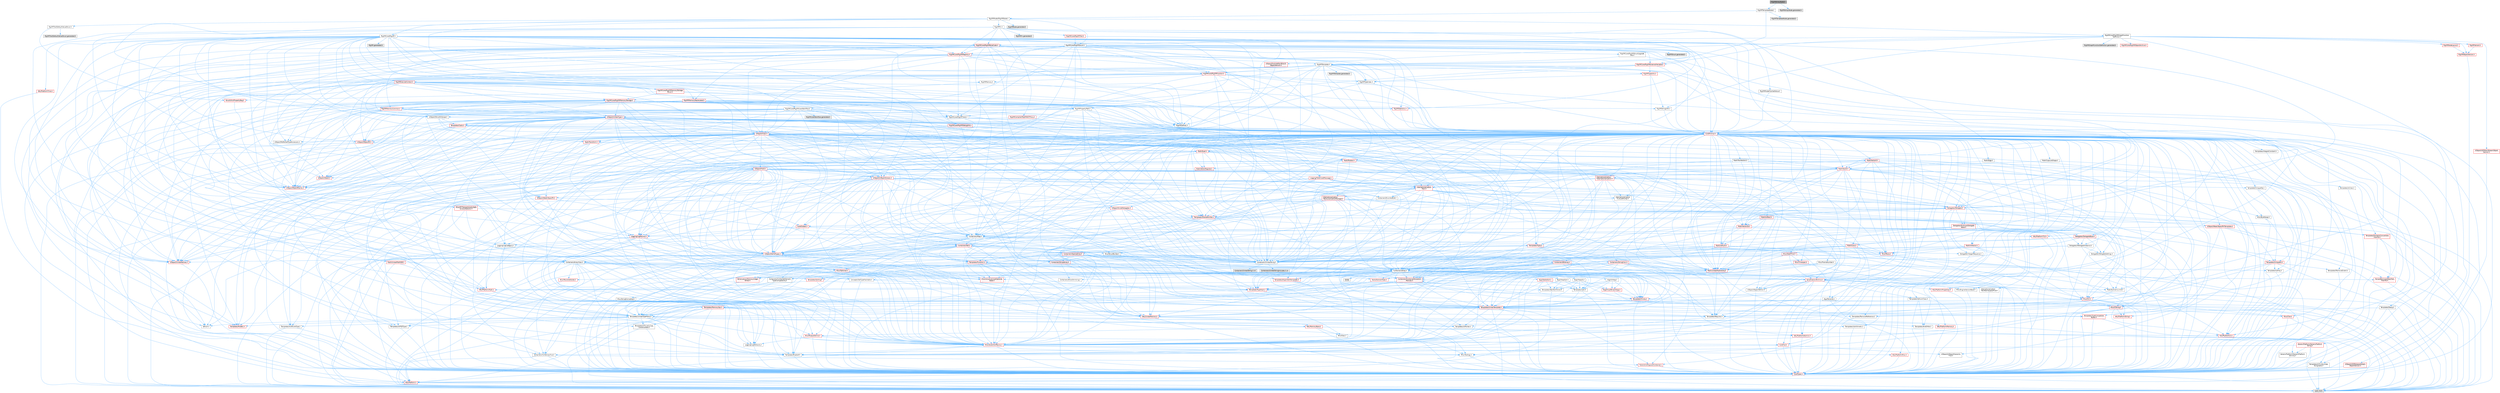 digraph "RigVMArrayNode.h"
{
 // INTERACTIVE_SVG=YES
 // LATEX_PDF_SIZE
  bgcolor="transparent";
  edge [fontname=Helvetica,fontsize=10,labelfontname=Helvetica,labelfontsize=10];
  node [fontname=Helvetica,fontsize=10,shape=box,height=0.2,width=0.4];
  Node1 [id="Node000001",label="RigVMArrayNode.h",height=0.2,width=0.4,color="gray40", fillcolor="grey60", style="filled", fontcolor="black",tooltip=" "];
  Node1 -> Node2 [id="edge1_Node000001_Node000002",color="steelblue1",style="solid",tooltip=" "];
  Node2 [id="Node000002",label="RigVMTemplateNode.h",height=0.2,width=0.4,color="grey40", fillcolor="white", style="filled",URL="$d3/d3f/RigVMTemplateNode_8h.html",tooltip=" "];
  Node2 -> Node3 [id="edge2_Node000002_Node000003",color="steelblue1",style="solid",tooltip=" "];
  Node3 [id="Node000003",label="RigVMModel/RigVMNode.h",height=0.2,width=0.4,color="grey40", fillcolor="white", style="filled",URL="$df/d31/RigVMNode_8h.html",tooltip=" "];
  Node3 -> Node4 [id="edge3_Node000003_Node000004",color="steelblue1",style="solid",tooltip=" "];
  Node4 [id="Node000004",label="RigVMPin.h",height=0.2,width=0.4,color="grey40", fillcolor="white", style="filled",URL="$d3/d56/RigVMPin_8h.html",tooltip=" "];
  Node4 -> Node5 [id="edge4_Node000004_Node000005",color="steelblue1",style="solid",tooltip=" "];
  Node5 [id="Node000005",label="CoreMinimal.h",height=0.2,width=0.4,color="red", fillcolor="#FFF0F0", style="filled",URL="$d7/d67/CoreMinimal_8h.html",tooltip=" "];
  Node5 -> Node6 [id="edge5_Node000005_Node000006",color="steelblue1",style="solid",tooltip=" "];
  Node6 [id="Node000006",label="CoreTypes.h",height=0.2,width=0.4,color="red", fillcolor="#FFF0F0", style="filled",URL="$dc/dec/CoreTypes_8h.html",tooltip=" "];
  Node6 -> Node7 [id="edge6_Node000006_Node000007",color="steelblue1",style="solid",tooltip=" "];
  Node7 [id="Node000007",label="HAL/Platform.h",height=0.2,width=0.4,color="red", fillcolor="#FFF0F0", style="filled",URL="$d9/dd0/Platform_8h.html",tooltip=" "];
  Node7 -> Node10 [id="edge7_Node000007_Node000010",color="steelblue1",style="solid",tooltip=" "];
  Node10 [id="Node000010",label="type_traits",height=0.2,width=0.4,color="grey60", fillcolor="#E0E0E0", style="filled",tooltip=" "];
  Node5 -> Node20 [id="edge8_Node000005_Node000020",color="steelblue1",style="solid",tooltip=" "];
  Node20 [id="Node000020",label="CoreFwd.h",height=0.2,width=0.4,color="red", fillcolor="#FFF0F0", style="filled",URL="$d1/d1e/CoreFwd_8h.html",tooltip=" "];
  Node20 -> Node6 [id="edge9_Node000020_Node000006",color="steelblue1",style="solid",tooltip=" "];
  Node20 -> Node21 [id="edge10_Node000020_Node000021",color="steelblue1",style="solid",tooltip=" "];
  Node21 [id="Node000021",label="Containers/ContainersFwd.h",height=0.2,width=0.4,color="grey40", fillcolor="white", style="filled",URL="$d4/d0a/ContainersFwd_8h.html",tooltip=" "];
  Node21 -> Node7 [id="edge11_Node000021_Node000007",color="steelblue1",style="solid",tooltip=" "];
  Node21 -> Node6 [id="edge12_Node000021_Node000006",color="steelblue1",style="solid",tooltip=" "];
  Node21 -> Node22 [id="edge13_Node000021_Node000022",color="steelblue1",style="solid",tooltip=" "];
  Node22 [id="Node000022",label="Traits/IsContiguousContainer.h",height=0.2,width=0.4,color="red", fillcolor="#FFF0F0", style="filled",URL="$d5/d3c/IsContiguousContainer_8h.html",tooltip=" "];
  Node22 -> Node6 [id="edge14_Node000022_Node000006",color="steelblue1",style="solid",tooltip=" "];
  Node20 -> Node26 [id="edge15_Node000020_Node000026",color="steelblue1",style="solid",tooltip=" "];
  Node26 [id="Node000026",label="UObject/UObjectHierarchy\lFwd.h",height=0.2,width=0.4,color="grey40", fillcolor="white", style="filled",URL="$d3/d13/UObjectHierarchyFwd_8h.html",tooltip=" "];
  Node5 -> Node26 [id="edge16_Node000005_Node000026",color="steelblue1",style="solid",tooltip=" "];
  Node5 -> Node21 [id="edge17_Node000005_Node000021",color="steelblue1",style="solid",tooltip=" "];
  Node5 -> Node27 [id="edge18_Node000005_Node000027",color="steelblue1",style="solid",tooltip=" "];
  Node27 [id="Node000027",label="Misc/VarArgs.h",height=0.2,width=0.4,color="grey40", fillcolor="white", style="filled",URL="$d5/d6f/VarArgs_8h.html",tooltip=" "];
  Node27 -> Node6 [id="edge19_Node000027_Node000006",color="steelblue1",style="solid",tooltip=" "];
  Node5 -> Node28 [id="edge20_Node000005_Node000028",color="steelblue1",style="solid",tooltip=" "];
  Node28 [id="Node000028",label="Logging/LogVerbosity.h",height=0.2,width=0.4,color="grey40", fillcolor="white", style="filled",URL="$d2/d8f/LogVerbosity_8h.html",tooltip=" "];
  Node28 -> Node6 [id="edge21_Node000028_Node000006",color="steelblue1",style="solid",tooltip=" "];
  Node5 -> Node29 [id="edge22_Node000005_Node000029",color="steelblue1",style="solid",tooltip=" "];
  Node29 [id="Node000029",label="Misc/OutputDevice.h",height=0.2,width=0.4,color="red", fillcolor="#FFF0F0", style="filled",URL="$d7/d32/OutputDevice_8h.html",tooltip=" "];
  Node29 -> Node20 [id="edge23_Node000029_Node000020",color="steelblue1",style="solid",tooltip=" "];
  Node29 -> Node6 [id="edge24_Node000029_Node000006",color="steelblue1",style="solid",tooltip=" "];
  Node29 -> Node28 [id="edge25_Node000029_Node000028",color="steelblue1",style="solid",tooltip=" "];
  Node29 -> Node27 [id="edge26_Node000029_Node000027",color="steelblue1",style="solid",tooltip=" "];
  Node5 -> Node35 [id="edge27_Node000005_Node000035",color="steelblue1",style="solid",tooltip=" "];
  Node35 [id="Node000035",label="HAL/PlatformCrt.h",height=0.2,width=0.4,color="red", fillcolor="#FFF0F0", style="filled",URL="$d8/d75/PlatformCrt_8h.html",tooltip=" "];
  Node5 -> Node45 [id="edge28_Node000005_Node000045",color="steelblue1",style="solid",tooltip=" "];
  Node45 [id="Node000045",label="HAL/PlatformMisc.h",height=0.2,width=0.4,color="red", fillcolor="#FFF0F0", style="filled",URL="$d0/df5/PlatformMisc_8h.html",tooltip=" "];
  Node45 -> Node6 [id="edge29_Node000045_Node000006",color="steelblue1",style="solid",tooltip=" "];
  Node5 -> Node64 [id="edge30_Node000005_Node000064",color="steelblue1",style="solid",tooltip=" "];
  Node64 [id="Node000064",label="Misc/AssertionMacros.h",height=0.2,width=0.4,color="red", fillcolor="#FFF0F0", style="filled",URL="$d0/dfa/AssertionMacros_8h.html",tooltip=" "];
  Node64 -> Node6 [id="edge31_Node000064_Node000006",color="steelblue1",style="solid",tooltip=" "];
  Node64 -> Node7 [id="edge32_Node000064_Node000007",color="steelblue1",style="solid",tooltip=" "];
  Node64 -> Node45 [id="edge33_Node000064_Node000045",color="steelblue1",style="solid",tooltip=" "];
  Node64 -> Node65 [id="edge34_Node000064_Node000065",color="steelblue1",style="solid",tooltip=" "];
  Node65 [id="Node000065",label="Templates/EnableIf.h",height=0.2,width=0.4,color="grey40", fillcolor="white", style="filled",URL="$d7/d60/EnableIf_8h.html",tooltip=" "];
  Node65 -> Node6 [id="edge35_Node000065_Node000006",color="steelblue1",style="solid",tooltip=" "];
  Node64 -> Node27 [id="edge36_Node000064_Node000027",color="steelblue1",style="solid",tooltip=" "];
  Node5 -> Node73 [id="edge37_Node000005_Node000073",color="steelblue1",style="solid",tooltip=" "];
  Node73 [id="Node000073",label="Templates/IsPointer.h",height=0.2,width=0.4,color="grey40", fillcolor="white", style="filled",URL="$d7/d05/IsPointer_8h.html",tooltip=" "];
  Node73 -> Node6 [id="edge38_Node000073_Node000006",color="steelblue1",style="solid",tooltip=" "];
  Node5 -> Node74 [id="edge39_Node000005_Node000074",color="steelblue1",style="solid",tooltip=" "];
  Node74 [id="Node000074",label="HAL/PlatformMemory.h",height=0.2,width=0.4,color="red", fillcolor="#FFF0F0", style="filled",URL="$de/d68/PlatformMemory_8h.html",tooltip=" "];
  Node74 -> Node6 [id="edge40_Node000074_Node000006",color="steelblue1",style="solid",tooltip=" "];
  Node5 -> Node57 [id="edge41_Node000005_Node000057",color="steelblue1",style="solid",tooltip=" "];
  Node57 [id="Node000057",label="HAL/PlatformAtomics.h",height=0.2,width=0.4,color="red", fillcolor="#FFF0F0", style="filled",URL="$d3/d36/PlatformAtomics_8h.html",tooltip=" "];
  Node57 -> Node6 [id="edge42_Node000057_Node000006",color="steelblue1",style="solid",tooltip=" "];
  Node5 -> Node79 [id="edge43_Node000005_Node000079",color="steelblue1",style="solid",tooltip=" "];
  Node79 [id="Node000079",label="Misc/Exec.h",height=0.2,width=0.4,color="grey40", fillcolor="white", style="filled",URL="$de/ddb/Exec_8h.html",tooltip=" "];
  Node79 -> Node6 [id="edge44_Node000079_Node000006",color="steelblue1",style="solid",tooltip=" "];
  Node79 -> Node64 [id="edge45_Node000079_Node000064",color="steelblue1",style="solid",tooltip=" "];
  Node5 -> Node80 [id="edge46_Node000005_Node000080",color="steelblue1",style="solid",tooltip=" "];
  Node80 [id="Node000080",label="HAL/MemoryBase.h",height=0.2,width=0.4,color="red", fillcolor="#FFF0F0", style="filled",URL="$d6/d9f/MemoryBase_8h.html",tooltip=" "];
  Node80 -> Node6 [id="edge47_Node000080_Node000006",color="steelblue1",style="solid",tooltip=" "];
  Node80 -> Node57 [id="edge48_Node000080_Node000057",color="steelblue1",style="solid",tooltip=" "];
  Node80 -> Node35 [id="edge49_Node000080_Node000035",color="steelblue1",style="solid",tooltip=" "];
  Node80 -> Node79 [id="edge50_Node000080_Node000079",color="steelblue1",style="solid",tooltip=" "];
  Node80 -> Node29 [id="edge51_Node000080_Node000029",color="steelblue1",style="solid",tooltip=" "];
  Node5 -> Node90 [id="edge52_Node000005_Node000090",color="steelblue1",style="solid",tooltip=" "];
  Node90 [id="Node000090",label="HAL/UnrealMemory.h",height=0.2,width=0.4,color="red", fillcolor="#FFF0F0", style="filled",URL="$d9/d96/UnrealMemory_8h.html",tooltip=" "];
  Node90 -> Node6 [id="edge53_Node000090_Node000006",color="steelblue1",style="solid",tooltip=" "];
  Node90 -> Node80 [id="edge54_Node000090_Node000080",color="steelblue1",style="solid",tooltip=" "];
  Node90 -> Node74 [id="edge55_Node000090_Node000074",color="steelblue1",style="solid",tooltip=" "];
  Node90 -> Node73 [id="edge56_Node000090_Node000073",color="steelblue1",style="solid",tooltip=" "];
  Node5 -> Node92 [id="edge57_Node000005_Node000092",color="steelblue1",style="solid",tooltip=" "];
  Node92 [id="Node000092",label="Templates/IsArithmetic.h",height=0.2,width=0.4,color="grey40", fillcolor="white", style="filled",URL="$d2/d5d/IsArithmetic_8h.html",tooltip=" "];
  Node92 -> Node6 [id="edge58_Node000092_Node000006",color="steelblue1",style="solid",tooltip=" "];
  Node5 -> Node86 [id="edge59_Node000005_Node000086",color="steelblue1",style="solid",tooltip=" "];
  Node86 [id="Node000086",label="Templates/AndOrNot.h",height=0.2,width=0.4,color="grey40", fillcolor="white", style="filled",URL="$db/d0a/AndOrNot_8h.html",tooltip=" "];
  Node86 -> Node6 [id="edge60_Node000086_Node000006",color="steelblue1",style="solid",tooltip=" "];
  Node5 -> Node93 [id="edge61_Node000005_Node000093",color="steelblue1",style="solid",tooltip=" "];
  Node93 [id="Node000093",label="Templates/IsPODType.h",height=0.2,width=0.4,color="grey40", fillcolor="white", style="filled",URL="$d7/db1/IsPODType_8h.html",tooltip=" "];
  Node93 -> Node6 [id="edge62_Node000093_Node000006",color="steelblue1",style="solid",tooltip=" "];
  Node5 -> Node94 [id="edge63_Node000005_Node000094",color="steelblue1",style="solid",tooltip=" "];
  Node94 [id="Node000094",label="Templates/IsUECoreType.h",height=0.2,width=0.4,color="grey40", fillcolor="white", style="filled",URL="$d1/db8/IsUECoreType_8h.html",tooltip=" "];
  Node94 -> Node6 [id="edge64_Node000094_Node000006",color="steelblue1",style="solid",tooltip=" "];
  Node94 -> Node10 [id="edge65_Node000094_Node000010",color="steelblue1",style="solid",tooltip=" "];
  Node5 -> Node87 [id="edge66_Node000005_Node000087",color="steelblue1",style="solid",tooltip=" "];
  Node87 [id="Node000087",label="Templates/IsTriviallyCopy\lConstructible.h",height=0.2,width=0.4,color="grey40", fillcolor="white", style="filled",URL="$d3/d78/IsTriviallyCopyConstructible_8h.html",tooltip=" "];
  Node87 -> Node6 [id="edge67_Node000087_Node000006",color="steelblue1",style="solid",tooltip=" "];
  Node87 -> Node10 [id="edge68_Node000087_Node000010",color="steelblue1",style="solid",tooltip=" "];
  Node5 -> Node95 [id="edge69_Node000005_Node000095",color="steelblue1",style="solid",tooltip=" "];
  Node95 [id="Node000095",label="Templates/UnrealTypeTraits.h",height=0.2,width=0.4,color="grey40", fillcolor="white", style="filled",URL="$d2/d2d/UnrealTypeTraits_8h.html",tooltip=" "];
  Node95 -> Node6 [id="edge70_Node000095_Node000006",color="steelblue1",style="solid",tooltip=" "];
  Node95 -> Node73 [id="edge71_Node000095_Node000073",color="steelblue1",style="solid",tooltip=" "];
  Node95 -> Node64 [id="edge72_Node000095_Node000064",color="steelblue1",style="solid",tooltip=" "];
  Node95 -> Node86 [id="edge73_Node000095_Node000086",color="steelblue1",style="solid",tooltip=" "];
  Node95 -> Node65 [id="edge74_Node000095_Node000065",color="steelblue1",style="solid",tooltip=" "];
  Node95 -> Node92 [id="edge75_Node000095_Node000092",color="steelblue1",style="solid",tooltip=" "];
  Node95 -> Node32 [id="edge76_Node000095_Node000032",color="steelblue1",style="solid",tooltip=" "];
  Node32 [id="Node000032",label="IsEnum.h",height=0.2,width=0.4,color="grey40", fillcolor="white", style="filled",URL="$d4/de5/IsEnum_8h.html",tooltip=" "];
  Node95 -> Node96 [id="edge77_Node000095_Node000096",color="steelblue1",style="solid",tooltip=" "];
  Node96 [id="Node000096",label="Templates/Models.h",height=0.2,width=0.4,color="red", fillcolor="#FFF0F0", style="filled",URL="$d3/d0c/Models_8h.html",tooltip=" "];
  Node95 -> Node93 [id="edge78_Node000095_Node000093",color="steelblue1",style="solid",tooltip=" "];
  Node95 -> Node94 [id="edge79_Node000095_Node000094",color="steelblue1",style="solid",tooltip=" "];
  Node95 -> Node87 [id="edge80_Node000095_Node000087",color="steelblue1",style="solid",tooltip=" "];
  Node5 -> Node65 [id="edge81_Node000005_Node000065",color="steelblue1",style="solid",tooltip=" "];
  Node5 -> Node97 [id="edge82_Node000005_Node000097",color="steelblue1",style="solid",tooltip=" "];
  Node97 [id="Node000097",label="Templates/RemoveReference.h",height=0.2,width=0.4,color="grey40", fillcolor="white", style="filled",URL="$da/dbe/RemoveReference_8h.html",tooltip=" "];
  Node97 -> Node6 [id="edge83_Node000097_Node000006",color="steelblue1",style="solid",tooltip=" "];
  Node5 -> Node98 [id="edge84_Node000005_Node000098",color="steelblue1",style="solid",tooltip=" "];
  Node98 [id="Node000098",label="Templates/IntegralConstant.h",height=0.2,width=0.4,color="grey40", fillcolor="white", style="filled",URL="$db/d1b/IntegralConstant_8h.html",tooltip=" "];
  Node98 -> Node6 [id="edge85_Node000098_Node000006",color="steelblue1",style="solid",tooltip=" "];
  Node5 -> Node99 [id="edge86_Node000005_Node000099",color="steelblue1",style="solid",tooltip=" "];
  Node99 [id="Node000099",label="Templates/IsClass.h",height=0.2,width=0.4,color="grey40", fillcolor="white", style="filled",URL="$db/dcb/IsClass_8h.html",tooltip=" "];
  Node99 -> Node6 [id="edge87_Node000099_Node000006",color="steelblue1",style="solid",tooltip=" "];
  Node5 -> Node100 [id="edge88_Node000005_Node000100",color="steelblue1",style="solid",tooltip=" "];
  Node100 [id="Node000100",label="Templates/TypeCompatible\lBytes.h",height=0.2,width=0.4,color="red", fillcolor="#FFF0F0", style="filled",URL="$df/d0a/TypeCompatibleBytes_8h.html",tooltip=" "];
  Node100 -> Node6 [id="edge89_Node000100_Node000006",color="steelblue1",style="solid",tooltip=" "];
  Node100 -> Node10 [id="edge90_Node000100_Node000010",color="steelblue1",style="solid",tooltip=" "];
  Node5 -> Node22 [id="edge91_Node000005_Node000022",color="steelblue1",style="solid",tooltip=" "];
  Node5 -> Node101 [id="edge92_Node000005_Node000101",color="steelblue1",style="solid",tooltip=" "];
  Node101 [id="Node000101",label="Templates/UnrealTemplate.h",height=0.2,width=0.4,color="red", fillcolor="#FFF0F0", style="filled",URL="$d4/d24/UnrealTemplate_8h.html",tooltip=" "];
  Node101 -> Node6 [id="edge93_Node000101_Node000006",color="steelblue1",style="solid",tooltip=" "];
  Node101 -> Node73 [id="edge94_Node000101_Node000073",color="steelblue1",style="solid",tooltip=" "];
  Node101 -> Node90 [id="edge95_Node000101_Node000090",color="steelblue1",style="solid",tooltip=" "];
  Node101 -> Node95 [id="edge96_Node000101_Node000095",color="steelblue1",style="solid",tooltip=" "];
  Node101 -> Node97 [id="edge97_Node000101_Node000097",color="steelblue1",style="solid",tooltip=" "];
  Node101 -> Node67 [id="edge98_Node000101_Node000067",color="steelblue1",style="solid",tooltip=" "];
  Node67 [id="Node000067",label="Templates/Requires.h",height=0.2,width=0.4,color="grey40", fillcolor="white", style="filled",URL="$dc/d96/Requires_8h.html",tooltip=" "];
  Node67 -> Node65 [id="edge99_Node000067_Node000065",color="steelblue1",style="solid",tooltip=" "];
  Node67 -> Node10 [id="edge100_Node000067_Node000010",color="steelblue1",style="solid",tooltip=" "];
  Node101 -> Node100 [id="edge101_Node000101_Node000100",color="steelblue1",style="solid",tooltip=" "];
  Node101 -> Node22 [id="edge102_Node000101_Node000022",color="steelblue1",style="solid",tooltip=" "];
  Node101 -> Node10 [id="edge103_Node000101_Node000010",color="steelblue1",style="solid",tooltip=" "];
  Node5 -> Node50 [id="edge104_Node000005_Node000050",color="steelblue1",style="solid",tooltip=" "];
  Node50 [id="Node000050",label="Math/NumericLimits.h",height=0.2,width=0.4,color="grey40", fillcolor="white", style="filled",URL="$df/d1b/NumericLimits_8h.html",tooltip=" "];
  Node50 -> Node6 [id="edge105_Node000050_Node000006",color="steelblue1",style="solid",tooltip=" "];
  Node5 -> Node105 [id="edge106_Node000005_Node000105",color="steelblue1",style="solid",tooltip=" "];
  Node105 [id="Node000105",label="HAL/PlatformMath.h",height=0.2,width=0.4,color="red", fillcolor="#FFF0F0", style="filled",URL="$dc/d53/PlatformMath_8h.html",tooltip=" "];
  Node105 -> Node6 [id="edge107_Node000105_Node000006",color="steelblue1",style="solid",tooltip=" "];
  Node5 -> Node88 [id="edge108_Node000005_Node000088",color="steelblue1",style="solid",tooltip=" "];
  Node88 [id="Node000088",label="Templates/IsTriviallyCopy\lAssignable.h",height=0.2,width=0.4,color="grey40", fillcolor="white", style="filled",URL="$d2/df2/IsTriviallyCopyAssignable_8h.html",tooltip=" "];
  Node88 -> Node6 [id="edge109_Node000088_Node000006",color="steelblue1",style="solid",tooltip=" "];
  Node88 -> Node10 [id="edge110_Node000088_Node000010",color="steelblue1",style="solid",tooltip=" "];
  Node5 -> Node113 [id="edge111_Node000005_Node000113",color="steelblue1",style="solid",tooltip=" "];
  Node113 [id="Node000113",label="Templates/MemoryOps.h",height=0.2,width=0.4,color="red", fillcolor="#FFF0F0", style="filled",URL="$db/dea/MemoryOps_8h.html",tooltip=" "];
  Node113 -> Node6 [id="edge112_Node000113_Node000006",color="steelblue1",style="solid",tooltip=" "];
  Node113 -> Node90 [id="edge113_Node000113_Node000090",color="steelblue1",style="solid",tooltip=" "];
  Node113 -> Node88 [id="edge114_Node000113_Node000088",color="steelblue1",style="solid",tooltip=" "];
  Node113 -> Node87 [id="edge115_Node000113_Node000087",color="steelblue1",style="solid",tooltip=" "];
  Node113 -> Node67 [id="edge116_Node000113_Node000067",color="steelblue1",style="solid",tooltip=" "];
  Node113 -> Node95 [id="edge117_Node000113_Node000095",color="steelblue1",style="solid",tooltip=" "];
  Node113 -> Node10 [id="edge118_Node000113_Node000010",color="steelblue1",style="solid",tooltip=" "];
  Node5 -> Node114 [id="edge119_Node000005_Node000114",color="steelblue1",style="solid",tooltip=" "];
  Node114 [id="Node000114",label="Containers/ContainerAllocation\lPolicies.h",height=0.2,width=0.4,color="red", fillcolor="#FFF0F0", style="filled",URL="$d7/dff/ContainerAllocationPolicies_8h.html",tooltip=" "];
  Node114 -> Node6 [id="edge120_Node000114_Node000006",color="steelblue1",style="solid",tooltip=" "];
  Node114 -> Node114 [id="edge121_Node000114_Node000114",color="steelblue1",style="solid",tooltip=" "];
  Node114 -> Node105 [id="edge122_Node000114_Node000105",color="steelblue1",style="solid",tooltip=" "];
  Node114 -> Node90 [id="edge123_Node000114_Node000090",color="steelblue1",style="solid",tooltip=" "];
  Node114 -> Node50 [id="edge124_Node000114_Node000050",color="steelblue1",style="solid",tooltip=" "];
  Node114 -> Node64 [id="edge125_Node000114_Node000064",color="steelblue1",style="solid",tooltip=" "];
  Node114 -> Node113 [id="edge126_Node000114_Node000113",color="steelblue1",style="solid",tooltip=" "];
  Node114 -> Node100 [id="edge127_Node000114_Node000100",color="steelblue1",style="solid",tooltip=" "];
  Node114 -> Node10 [id="edge128_Node000114_Node000010",color="steelblue1",style="solid",tooltip=" "];
  Node5 -> Node117 [id="edge129_Node000005_Node000117",color="steelblue1",style="solid",tooltip=" "];
  Node117 [id="Node000117",label="Templates/IsEnumClass.h",height=0.2,width=0.4,color="grey40", fillcolor="white", style="filled",URL="$d7/d15/IsEnumClass_8h.html",tooltip=" "];
  Node117 -> Node6 [id="edge130_Node000117_Node000006",color="steelblue1",style="solid",tooltip=" "];
  Node117 -> Node86 [id="edge131_Node000117_Node000086",color="steelblue1",style="solid",tooltip=" "];
  Node5 -> Node118 [id="edge132_Node000005_Node000118",color="steelblue1",style="solid",tooltip=" "];
  Node118 [id="Node000118",label="HAL/PlatformProperties.h",height=0.2,width=0.4,color="red", fillcolor="#FFF0F0", style="filled",URL="$d9/db0/PlatformProperties_8h.html",tooltip=" "];
  Node118 -> Node6 [id="edge133_Node000118_Node000006",color="steelblue1",style="solid",tooltip=" "];
  Node5 -> Node121 [id="edge134_Node000005_Node000121",color="steelblue1",style="solid",tooltip=" "];
  Node121 [id="Node000121",label="Misc/EngineVersionBase.h",height=0.2,width=0.4,color="grey40", fillcolor="white", style="filled",URL="$d5/d2b/EngineVersionBase_8h.html",tooltip=" "];
  Node121 -> Node6 [id="edge135_Node000121_Node000006",color="steelblue1",style="solid",tooltip=" "];
  Node5 -> Node122 [id="edge136_Node000005_Node000122",color="steelblue1",style="solid",tooltip=" "];
  Node122 [id="Node000122",label="Internationalization\l/TextNamespaceFwd.h",height=0.2,width=0.4,color="grey40", fillcolor="white", style="filled",URL="$d8/d97/TextNamespaceFwd_8h.html",tooltip=" "];
  Node122 -> Node6 [id="edge137_Node000122_Node000006",color="steelblue1",style="solid",tooltip=" "];
  Node5 -> Node123 [id="edge138_Node000005_Node000123",color="steelblue1",style="solid",tooltip=" "];
  Node123 [id="Node000123",label="Serialization/Archive.h",height=0.2,width=0.4,color="red", fillcolor="#FFF0F0", style="filled",URL="$d7/d3b/Archive_8h.html",tooltip=" "];
  Node123 -> Node20 [id="edge139_Node000123_Node000020",color="steelblue1",style="solid",tooltip=" "];
  Node123 -> Node6 [id="edge140_Node000123_Node000006",color="steelblue1",style="solid",tooltip=" "];
  Node123 -> Node118 [id="edge141_Node000123_Node000118",color="steelblue1",style="solid",tooltip=" "];
  Node123 -> Node122 [id="edge142_Node000123_Node000122",color="steelblue1",style="solid",tooltip=" "];
  Node123 -> Node64 [id="edge143_Node000123_Node000064",color="steelblue1",style="solid",tooltip=" "];
  Node123 -> Node121 [id="edge144_Node000123_Node000121",color="steelblue1",style="solid",tooltip=" "];
  Node123 -> Node27 [id="edge145_Node000123_Node000027",color="steelblue1",style="solid",tooltip=" "];
  Node123 -> Node65 [id="edge146_Node000123_Node000065",color="steelblue1",style="solid",tooltip=" "];
  Node123 -> Node117 [id="edge147_Node000123_Node000117",color="steelblue1",style="solid",tooltip=" "];
  Node123 -> Node101 [id="edge148_Node000123_Node000101",color="steelblue1",style="solid",tooltip=" "];
  Node123 -> Node126 [id="edge149_Node000123_Node000126",color="steelblue1",style="solid",tooltip=" "];
  Node126 [id="Node000126",label="UObject/ObjectVersion.h",height=0.2,width=0.4,color="grey40", fillcolor="white", style="filled",URL="$da/d63/ObjectVersion_8h.html",tooltip=" "];
  Node126 -> Node6 [id="edge150_Node000126_Node000006",color="steelblue1",style="solid",tooltip=" "];
  Node5 -> Node127 [id="edge151_Node000005_Node000127",color="steelblue1",style="solid",tooltip=" "];
  Node127 [id="Node000127",label="Templates/Less.h",height=0.2,width=0.4,color="grey40", fillcolor="white", style="filled",URL="$de/dc8/Less_8h.html",tooltip=" "];
  Node127 -> Node6 [id="edge152_Node000127_Node000006",color="steelblue1",style="solid",tooltip=" "];
  Node127 -> Node101 [id="edge153_Node000127_Node000101",color="steelblue1",style="solid",tooltip=" "];
  Node5 -> Node128 [id="edge154_Node000005_Node000128",color="steelblue1",style="solid",tooltip=" "];
  Node128 [id="Node000128",label="Templates/Sorting.h",height=0.2,width=0.4,color="red", fillcolor="#FFF0F0", style="filled",URL="$d3/d9e/Sorting_8h.html",tooltip=" "];
  Node128 -> Node6 [id="edge155_Node000128_Node000006",color="steelblue1",style="solid",tooltip=" "];
  Node128 -> Node105 [id="edge156_Node000128_Node000105",color="steelblue1",style="solid",tooltip=" "];
  Node128 -> Node127 [id="edge157_Node000128_Node000127",color="steelblue1",style="solid",tooltip=" "];
  Node5 -> Node139 [id="edge158_Node000005_Node000139",color="steelblue1",style="solid",tooltip=" "];
  Node139 [id="Node000139",label="Misc/Char.h",height=0.2,width=0.4,color="red", fillcolor="#FFF0F0", style="filled",URL="$d0/d58/Char_8h.html",tooltip=" "];
  Node139 -> Node6 [id="edge159_Node000139_Node000006",color="steelblue1",style="solid",tooltip=" "];
  Node139 -> Node10 [id="edge160_Node000139_Node000010",color="steelblue1",style="solid",tooltip=" "];
  Node5 -> Node142 [id="edge161_Node000005_Node000142",color="steelblue1",style="solid",tooltip=" "];
  Node142 [id="Node000142",label="GenericPlatform/GenericPlatform\lStricmp.h",height=0.2,width=0.4,color="grey40", fillcolor="white", style="filled",URL="$d2/d86/GenericPlatformStricmp_8h.html",tooltip=" "];
  Node142 -> Node6 [id="edge162_Node000142_Node000006",color="steelblue1",style="solid",tooltip=" "];
  Node5 -> Node143 [id="edge163_Node000005_Node000143",color="steelblue1",style="solid",tooltip=" "];
  Node143 [id="Node000143",label="GenericPlatform/GenericPlatform\lString.h",height=0.2,width=0.4,color="red", fillcolor="#FFF0F0", style="filled",URL="$dd/d20/GenericPlatformString_8h.html",tooltip=" "];
  Node143 -> Node6 [id="edge164_Node000143_Node000006",color="steelblue1",style="solid",tooltip=" "];
  Node143 -> Node142 [id="edge165_Node000143_Node000142",color="steelblue1",style="solid",tooltip=" "];
  Node143 -> Node65 [id="edge166_Node000143_Node000065",color="steelblue1",style="solid",tooltip=" "];
  Node143 -> Node10 [id="edge167_Node000143_Node000010",color="steelblue1",style="solid",tooltip=" "];
  Node5 -> Node76 [id="edge168_Node000005_Node000076",color="steelblue1",style="solid",tooltip=" "];
  Node76 [id="Node000076",label="HAL/PlatformString.h",height=0.2,width=0.4,color="red", fillcolor="#FFF0F0", style="filled",URL="$db/db5/PlatformString_8h.html",tooltip=" "];
  Node76 -> Node6 [id="edge169_Node000076_Node000006",color="steelblue1",style="solid",tooltip=" "];
  Node5 -> Node146 [id="edge170_Node000005_Node000146",color="steelblue1",style="solid",tooltip=" "];
  Node146 [id="Node000146",label="Misc/CString.h",height=0.2,width=0.4,color="red", fillcolor="#FFF0F0", style="filled",URL="$d2/d49/CString_8h.html",tooltip=" "];
  Node146 -> Node6 [id="edge171_Node000146_Node000006",color="steelblue1",style="solid",tooltip=" "];
  Node146 -> Node35 [id="edge172_Node000146_Node000035",color="steelblue1",style="solid",tooltip=" "];
  Node146 -> Node76 [id="edge173_Node000146_Node000076",color="steelblue1",style="solid",tooltip=" "];
  Node146 -> Node64 [id="edge174_Node000146_Node000064",color="steelblue1",style="solid",tooltip=" "];
  Node146 -> Node139 [id="edge175_Node000146_Node000139",color="steelblue1",style="solid",tooltip=" "];
  Node146 -> Node27 [id="edge176_Node000146_Node000027",color="steelblue1",style="solid",tooltip=" "];
  Node5 -> Node147 [id="edge177_Node000005_Node000147",color="steelblue1",style="solid",tooltip=" "];
  Node147 [id="Node000147",label="Misc/Crc.h",height=0.2,width=0.4,color="red", fillcolor="#FFF0F0", style="filled",URL="$d4/dd2/Crc_8h.html",tooltip=" "];
  Node147 -> Node6 [id="edge178_Node000147_Node000006",color="steelblue1",style="solid",tooltip=" "];
  Node147 -> Node76 [id="edge179_Node000147_Node000076",color="steelblue1",style="solid",tooltip=" "];
  Node147 -> Node64 [id="edge180_Node000147_Node000064",color="steelblue1",style="solid",tooltip=" "];
  Node147 -> Node146 [id="edge181_Node000147_Node000146",color="steelblue1",style="solid",tooltip=" "];
  Node147 -> Node139 [id="edge182_Node000147_Node000139",color="steelblue1",style="solid",tooltip=" "];
  Node147 -> Node95 [id="edge183_Node000147_Node000095",color="steelblue1",style="solid",tooltip=" "];
  Node5 -> Node138 [id="edge184_Node000005_Node000138",color="steelblue1",style="solid",tooltip=" "];
  Node138 [id="Node000138",label="Math/UnrealMathUtility.h",height=0.2,width=0.4,color="red", fillcolor="#FFF0F0", style="filled",URL="$db/db8/UnrealMathUtility_8h.html",tooltip=" "];
  Node138 -> Node6 [id="edge185_Node000138_Node000006",color="steelblue1",style="solid",tooltip=" "];
  Node138 -> Node64 [id="edge186_Node000138_Node000064",color="steelblue1",style="solid",tooltip=" "];
  Node138 -> Node105 [id="edge187_Node000138_Node000105",color="steelblue1",style="solid",tooltip=" "];
  Node138 -> Node67 [id="edge188_Node000138_Node000067",color="steelblue1",style="solid",tooltip=" "];
  Node5 -> Node148 [id="edge189_Node000005_Node000148",color="steelblue1",style="solid",tooltip=" "];
  Node148 [id="Node000148",label="Containers/UnrealString.h",height=0.2,width=0.4,color="grey40", fillcolor="white", style="filled",URL="$d5/dba/UnrealString_8h.html",tooltip=" "];
  Node148 -> Node149 [id="edge190_Node000148_Node000149",color="steelblue1",style="solid",tooltip=" "];
  Node149 [id="Node000149",label="Containers/UnrealStringIncludes.h.inl",height=0.2,width=0.4,color="grey60", fillcolor="#E0E0E0", style="filled",tooltip=" "];
  Node148 -> Node150 [id="edge191_Node000148_Node000150",color="steelblue1",style="solid",tooltip=" "];
  Node150 [id="Node000150",label="Containers/UnrealString.h.inl",height=0.2,width=0.4,color="grey60", fillcolor="#E0E0E0", style="filled",tooltip=" "];
  Node148 -> Node151 [id="edge192_Node000148_Node000151",color="steelblue1",style="solid",tooltip=" "];
  Node151 [id="Node000151",label="Misc/StringFormatArg.h",height=0.2,width=0.4,color="grey40", fillcolor="white", style="filled",URL="$d2/d16/StringFormatArg_8h.html",tooltip=" "];
  Node151 -> Node21 [id="edge193_Node000151_Node000021",color="steelblue1",style="solid",tooltip=" "];
  Node5 -> Node152 [id="edge194_Node000005_Node000152",color="steelblue1",style="solid",tooltip=" "];
  Node152 [id="Node000152",label="Containers/Array.h",height=0.2,width=0.4,color="grey40", fillcolor="white", style="filled",URL="$df/dd0/Array_8h.html",tooltip=" "];
  Node152 -> Node6 [id="edge195_Node000152_Node000006",color="steelblue1",style="solid",tooltip=" "];
  Node152 -> Node64 [id="edge196_Node000152_Node000064",color="steelblue1",style="solid",tooltip=" "];
  Node152 -> Node153 [id="edge197_Node000152_Node000153",color="steelblue1",style="solid",tooltip=" "];
  Node153 [id="Node000153",label="Misc/IntrusiveUnsetOptional\lState.h",height=0.2,width=0.4,color="red", fillcolor="#FFF0F0", style="filled",URL="$d2/d0a/IntrusiveUnsetOptionalState_8h.html",tooltip=" "];
  Node152 -> Node155 [id="edge198_Node000152_Node000155",color="steelblue1",style="solid",tooltip=" "];
  Node155 [id="Node000155",label="Misc/ReverseIterate.h",height=0.2,width=0.4,color="red", fillcolor="#FFF0F0", style="filled",URL="$db/de3/ReverseIterate_8h.html",tooltip=" "];
  Node155 -> Node7 [id="edge199_Node000155_Node000007",color="steelblue1",style="solid",tooltip=" "];
  Node152 -> Node90 [id="edge200_Node000152_Node000090",color="steelblue1",style="solid",tooltip=" "];
  Node152 -> Node95 [id="edge201_Node000152_Node000095",color="steelblue1",style="solid",tooltip=" "];
  Node152 -> Node101 [id="edge202_Node000152_Node000101",color="steelblue1",style="solid",tooltip=" "];
  Node152 -> Node157 [id="edge203_Node000152_Node000157",color="steelblue1",style="solid",tooltip=" "];
  Node157 [id="Node000157",label="Containers/AllowShrinking.h",height=0.2,width=0.4,color="grey40", fillcolor="white", style="filled",URL="$d7/d1a/AllowShrinking_8h.html",tooltip=" "];
  Node157 -> Node6 [id="edge204_Node000157_Node000006",color="steelblue1",style="solid",tooltip=" "];
  Node152 -> Node114 [id="edge205_Node000152_Node000114",color="steelblue1",style="solid",tooltip=" "];
  Node152 -> Node158 [id="edge206_Node000152_Node000158",color="steelblue1",style="solid",tooltip=" "];
  Node158 [id="Node000158",label="Containers/ContainerElement\lTypeCompatibility.h",height=0.2,width=0.4,color="grey40", fillcolor="white", style="filled",URL="$df/ddf/ContainerElementTypeCompatibility_8h.html",tooltip=" "];
  Node158 -> Node6 [id="edge207_Node000158_Node000006",color="steelblue1",style="solid",tooltip=" "];
  Node158 -> Node95 [id="edge208_Node000158_Node000095",color="steelblue1",style="solid",tooltip=" "];
  Node152 -> Node123 [id="edge209_Node000152_Node000123",color="steelblue1",style="solid",tooltip=" "];
  Node152 -> Node159 [id="edge210_Node000152_Node000159",color="steelblue1",style="solid",tooltip=" "];
  Node159 [id="Node000159",label="Serialization/MemoryImage\lWriter.h",height=0.2,width=0.4,color="red", fillcolor="#FFF0F0", style="filled",URL="$d0/d08/MemoryImageWriter_8h.html",tooltip=" "];
  Node159 -> Node6 [id="edge211_Node000159_Node000006",color="steelblue1",style="solid",tooltip=" "];
  Node152 -> Node168 [id="edge212_Node000152_Node000168",color="steelblue1",style="solid",tooltip=" "];
  Node168 [id="Node000168",label="Algo/Heapify.h",height=0.2,width=0.4,color="grey40", fillcolor="white", style="filled",URL="$d0/d2a/Heapify_8h.html",tooltip=" "];
  Node168 -> Node135 [id="edge213_Node000168_Node000135",color="steelblue1",style="solid",tooltip=" "];
  Node135 [id="Node000135",label="Algo/Impl/BinaryHeap.h",height=0.2,width=0.4,color="red", fillcolor="#FFF0F0", style="filled",URL="$d7/da3/Algo_2Impl_2BinaryHeap_8h.html",tooltip=" "];
  Node135 -> Node131 [id="edge214_Node000135_Node000131",color="steelblue1",style="solid",tooltip=" "];
  Node131 [id="Node000131",label="Templates/Invoke.h",height=0.2,width=0.4,color="red", fillcolor="#FFF0F0", style="filled",URL="$d7/deb/Invoke_8h.html",tooltip=" "];
  Node131 -> Node6 [id="edge215_Node000131_Node000006",color="steelblue1",style="solid",tooltip=" "];
  Node131 -> Node101 [id="edge216_Node000131_Node000101",color="steelblue1",style="solid",tooltip=" "];
  Node131 -> Node10 [id="edge217_Node000131_Node000010",color="steelblue1",style="solid",tooltip=" "];
  Node135 -> Node10 [id="edge218_Node000135_Node000010",color="steelblue1",style="solid",tooltip=" "];
  Node168 -> Node130 [id="edge219_Node000168_Node000130",color="steelblue1",style="solid",tooltip=" "];
  Node130 [id="Node000130",label="Templates/IdentityFunctor.h",height=0.2,width=0.4,color="grey40", fillcolor="white", style="filled",URL="$d7/d2e/IdentityFunctor_8h.html",tooltip=" "];
  Node130 -> Node7 [id="edge220_Node000130_Node000007",color="steelblue1",style="solid",tooltip=" "];
  Node168 -> Node131 [id="edge221_Node000168_Node000131",color="steelblue1",style="solid",tooltip=" "];
  Node168 -> Node127 [id="edge222_Node000168_Node000127",color="steelblue1",style="solid",tooltip=" "];
  Node168 -> Node101 [id="edge223_Node000168_Node000101",color="steelblue1",style="solid",tooltip=" "];
  Node152 -> Node169 [id="edge224_Node000152_Node000169",color="steelblue1",style="solid",tooltip=" "];
  Node169 [id="Node000169",label="Algo/HeapSort.h",height=0.2,width=0.4,color="grey40", fillcolor="white", style="filled",URL="$d3/d92/HeapSort_8h.html",tooltip=" "];
  Node169 -> Node135 [id="edge225_Node000169_Node000135",color="steelblue1",style="solid",tooltip=" "];
  Node169 -> Node130 [id="edge226_Node000169_Node000130",color="steelblue1",style="solid",tooltip=" "];
  Node169 -> Node127 [id="edge227_Node000169_Node000127",color="steelblue1",style="solid",tooltip=" "];
  Node169 -> Node101 [id="edge228_Node000169_Node000101",color="steelblue1",style="solid",tooltip=" "];
  Node152 -> Node170 [id="edge229_Node000152_Node000170",color="steelblue1",style="solid",tooltip=" "];
  Node170 [id="Node000170",label="Algo/IsHeap.h",height=0.2,width=0.4,color="grey40", fillcolor="white", style="filled",URL="$de/d32/IsHeap_8h.html",tooltip=" "];
  Node170 -> Node135 [id="edge230_Node000170_Node000135",color="steelblue1",style="solid",tooltip=" "];
  Node170 -> Node130 [id="edge231_Node000170_Node000130",color="steelblue1",style="solid",tooltip=" "];
  Node170 -> Node131 [id="edge232_Node000170_Node000131",color="steelblue1",style="solid",tooltip=" "];
  Node170 -> Node127 [id="edge233_Node000170_Node000127",color="steelblue1",style="solid",tooltip=" "];
  Node170 -> Node101 [id="edge234_Node000170_Node000101",color="steelblue1",style="solid",tooltip=" "];
  Node152 -> Node135 [id="edge235_Node000152_Node000135",color="steelblue1",style="solid",tooltip=" "];
  Node152 -> Node171 [id="edge236_Node000152_Node000171",color="steelblue1",style="solid",tooltip=" "];
  Node171 [id="Node000171",label="Algo/StableSort.h",height=0.2,width=0.4,color="red", fillcolor="#FFF0F0", style="filled",URL="$d7/d3c/StableSort_8h.html",tooltip=" "];
  Node171 -> Node130 [id="edge237_Node000171_Node000130",color="steelblue1",style="solid",tooltip=" "];
  Node171 -> Node131 [id="edge238_Node000171_Node000131",color="steelblue1",style="solid",tooltip=" "];
  Node171 -> Node127 [id="edge239_Node000171_Node000127",color="steelblue1",style="solid",tooltip=" "];
  Node171 -> Node101 [id="edge240_Node000171_Node000101",color="steelblue1",style="solid",tooltip=" "];
  Node152 -> Node173 [id="edge241_Node000152_Node000173",color="steelblue1",style="solid",tooltip=" "];
  Node173 [id="Node000173",label="Concepts/GetTypeHashable.h",height=0.2,width=0.4,color="grey40", fillcolor="white", style="filled",URL="$d3/da2/GetTypeHashable_8h.html",tooltip=" "];
  Node173 -> Node6 [id="edge242_Node000173_Node000006",color="steelblue1",style="solid",tooltip=" "];
  Node173 -> Node164 [id="edge243_Node000173_Node000164",color="steelblue1",style="solid",tooltip=" "];
  Node164 [id="Node000164",label="Templates/TypeHash.h",height=0.2,width=0.4,color="red", fillcolor="#FFF0F0", style="filled",URL="$d1/d62/TypeHash_8h.html",tooltip=" "];
  Node164 -> Node6 [id="edge244_Node000164_Node000006",color="steelblue1",style="solid",tooltip=" "];
  Node164 -> Node67 [id="edge245_Node000164_Node000067",color="steelblue1",style="solid",tooltip=" "];
  Node164 -> Node147 [id="edge246_Node000164_Node000147",color="steelblue1",style="solid",tooltip=" "];
  Node164 -> Node10 [id="edge247_Node000164_Node000010",color="steelblue1",style="solid",tooltip=" "];
  Node152 -> Node130 [id="edge248_Node000152_Node000130",color="steelblue1",style="solid",tooltip=" "];
  Node152 -> Node131 [id="edge249_Node000152_Node000131",color="steelblue1",style="solid",tooltip=" "];
  Node152 -> Node127 [id="edge250_Node000152_Node000127",color="steelblue1",style="solid",tooltip=" "];
  Node152 -> Node174 [id="edge251_Node000152_Node000174",color="steelblue1",style="solid",tooltip=" "];
  Node174 [id="Node000174",label="Templates/LosesQualifiers\lFromTo.h",height=0.2,width=0.4,color="red", fillcolor="#FFF0F0", style="filled",URL="$d2/db3/LosesQualifiersFromTo_8h.html",tooltip=" "];
  Node174 -> Node10 [id="edge252_Node000174_Node000010",color="steelblue1",style="solid",tooltip=" "];
  Node152 -> Node67 [id="edge253_Node000152_Node000067",color="steelblue1",style="solid",tooltip=" "];
  Node152 -> Node128 [id="edge254_Node000152_Node000128",color="steelblue1",style="solid",tooltip=" "];
  Node152 -> Node175 [id="edge255_Node000152_Node000175",color="steelblue1",style="solid",tooltip=" "];
  Node175 [id="Node000175",label="Templates/AlignmentTemplates.h",height=0.2,width=0.4,color="red", fillcolor="#FFF0F0", style="filled",URL="$dd/d32/AlignmentTemplates_8h.html",tooltip=" "];
  Node175 -> Node6 [id="edge256_Node000175_Node000006",color="steelblue1",style="solid",tooltip=" "];
  Node175 -> Node73 [id="edge257_Node000175_Node000073",color="steelblue1",style="solid",tooltip=" "];
  Node152 -> Node48 [id="edge258_Node000152_Node000048",color="steelblue1",style="solid",tooltip=" "];
  Node48 [id="Node000048",label="Traits/ElementType.h",height=0.2,width=0.4,color="red", fillcolor="#FFF0F0", style="filled",URL="$d5/d4f/ElementType_8h.html",tooltip=" "];
  Node48 -> Node7 [id="edge259_Node000048_Node000007",color="steelblue1",style="solid",tooltip=" "];
  Node48 -> Node10 [id="edge260_Node000048_Node000010",color="steelblue1",style="solid",tooltip=" "];
  Node152 -> Node111 [id="edge261_Node000152_Node000111",color="steelblue1",style="solid",tooltip=" "];
  Node111 [id="Node000111",label="limits",height=0.2,width=0.4,color="grey60", fillcolor="#E0E0E0", style="filled",tooltip=" "];
  Node152 -> Node10 [id="edge262_Node000152_Node000010",color="steelblue1",style="solid",tooltip=" "];
  Node5 -> Node176 [id="edge263_Node000005_Node000176",color="steelblue1",style="solid",tooltip=" "];
  Node176 [id="Node000176",label="Misc/FrameNumber.h",height=0.2,width=0.4,color="grey40", fillcolor="white", style="filled",URL="$dd/dbd/FrameNumber_8h.html",tooltip=" "];
  Node176 -> Node6 [id="edge264_Node000176_Node000006",color="steelblue1",style="solid",tooltip=" "];
  Node176 -> Node50 [id="edge265_Node000176_Node000050",color="steelblue1",style="solid",tooltip=" "];
  Node176 -> Node138 [id="edge266_Node000176_Node000138",color="steelblue1",style="solid",tooltip=" "];
  Node176 -> Node65 [id="edge267_Node000176_Node000065",color="steelblue1",style="solid",tooltip=" "];
  Node176 -> Node95 [id="edge268_Node000176_Node000095",color="steelblue1",style="solid",tooltip=" "];
  Node5 -> Node177 [id="edge269_Node000005_Node000177",color="steelblue1",style="solid",tooltip=" "];
  Node177 [id="Node000177",label="Misc/Timespan.h",height=0.2,width=0.4,color="red", fillcolor="#FFF0F0", style="filled",URL="$da/dd9/Timespan_8h.html",tooltip=" "];
  Node177 -> Node6 [id="edge270_Node000177_Node000006",color="steelblue1",style="solid",tooltip=" "];
  Node177 -> Node138 [id="edge271_Node000177_Node000138",color="steelblue1",style="solid",tooltip=" "];
  Node177 -> Node64 [id="edge272_Node000177_Node000064",color="steelblue1",style="solid",tooltip=" "];
  Node5 -> Node179 [id="edge273_Node000005_Node000179",color="steelblue1",style="solid",tooltip=" "];
  Node179 [id="Node000179",label="Containers/StringConv.h",height=0.2,width=0.4,color="red", fillcolor="#FFF0F0", style="filled",URL="$d3/ddf/StringConv_8h.html",tooltip=" "];
  Node179 -> Node6 [id="edge274_Node000179_Node000006",color="steelblue1",style="solid",tooltip=" "];
  Node179 -> Node64 [id="edge275_Node000179_Node000064",color="steelblue1",style="solid",tooltip=" "];
  Node179 -> Node114 [id="edge276_Node000179_Node000114",color="steelblue1",style="solid",tooltip=" "];
  Node179 -> Node152 [id="edge277_Node000179_Node000152",color="steelblue1",style="solid",tooltip=" "];
  Node179 -> Node146 [id="edge278_Node000179_Node000146",color="steelblue1",style="solid",tooltip=" "];
  Node179 -> Node180 [id="edge279_Node000179_Node000180",color="steelblue1",style="solid",tooltip=" "];
  Node180 [id="Node000180",label="Templates/IsArray.h",height=0.2,width=0.4,color="grey40", fillcolor="white", style="filled",URL="$d8/d8d/IsArray_8h.html",tooltip=" "];
  Node180 -> Node6 [id="edge280_Node000180_Node000006",color="steelblue1",style="solid",tooltip=" "];
  Node179 -> Node101 [id="edge281_Node000179_Node000101",color="steelblue1",style="solid",tooltip=" "];
  Node179 -> Node95 [id="edge282_Node000179_Node000095",color="steelblue1",style="solid",tooltip=" "];
  Node179 -> Node48 [id="edge283_Node000179_Node000048",color="steelblue1",style="solid",tooltip=" "];
  Node179 -> Node22 [id="edge284_Node000179_Node000022",color="steelblue1",style="solid",tooltip=" "];
  Node179 -> Node10 [id="edge285_Node000179_Node000010",color="steelblue1",style="solid",tooltip=" "];
  Node5 -> Node181 [id="edge286_Node000005_Node000181",color="steelblue1",style="solid",tooltip=" "];
  Node181 [id="Node000181",label="UObject/UnrealNames.h",height=0.2,width=0.4,color="red", fillcolor="#FFF0F0", style="filled",URL="$d8/db1/UnrealNames_8h.html",tooltip=" "];
  Node181 -> Node6 [id="edge287_Node000181_Node000006",color="steelblue1",style="solid",tooltip=" "];
  Node5 -> Node183 [id="edge288_Node000005_Node000183",color="steelblue1",style="solid",tooltip=" "];
  Node183 [id="Node000183",label="UObject/NameTypes.h",height=0.2,width=0.4,color="red", fillcolor="#FFF0F0", style="filled",URL="$d6/d35/NameTypes_8h.html",tooltip=" "];
  Node183 -> Node6 [id="edge289_Node000183_Node000006",color="steelblue1",style="solid",tooltip=" "];
  Node183 -> Node64 [id="edge290_Node000183_Node000064",color="steelblue1",style="solid",tooltip=" "];
  Node183 -> Node90 [id="edge291_Node000183_Node000090",color="steelblue1",style="solid",tooltip=" "];
  Node183 -> Node95 [id="edge292_Node000183_Node000095",color="steelblue1",style="solid",tooltip=" "];
  Node183 -> Node101 [id="edge293_Node000183_Node000101",color="steelblue1",style="solid",tooltip=" "];
  Node183 -> Node148 [id="edge294_Node000183_Node000148",color="steelblue1",style="solid",tooltip=" "];
  Node183 -> Node179 [id="edge295_Node000183_Node000179",color="steelblue1",style="solid",tooltip=" "];
  Node183 -> Node181 [id="edge296_Node000183_Node000181",color="steelblue1",style="solid",tooltip=" "];
  Node183 -> Node153 [id="edge297_Node000183_Node000153",color="steelblue1",style="solid",tooltip=" "];
  Node5 -> Node191 [id="edge298_Node000005_Node000191",color="steelblue1",style="solid",tooltip=" "];
  Node191 [id="Node000191",label="Misc/Parse.h",height=0.2,width=0.4,color="red", fillcolor="#FFF0F0", style="filled",URL="$dc/d71/Parse_8h.html",tooltip=" "];
  Node191 -> Node148 [id="edge299_Node000191_Node000148",color="steelblue1",style="solid",tooltip=" "];
  Node191 -> Node6 [id="edge300_Node000191_Node000006",color="steelblue1",style="solid",tooltip=" "];
  Node191 -> Node35 [id="edge301_Node000191_Node000035",color="steelblue1",style="solid",tooltip=" "];
  Node191 -> Node192 [id="edge302_Node000191_Node000192",color="steelblue1",style="solid",tooltip=" "];
  Node192 [id="Node000192",label="Templates/Function.h",height=0.2,width=0.4,color="red", fillcolor="#FFF0F0", style="filled",URL="$df/df5/Function_8h.html",tooltip=" "];
  Node192 -> Node6 [id="edge303_Node000192_Node000006",color="steelblue1",style="solid",tooltip=" "];
  Node192 -> Node64 [id="edge304_Node000192_Node000064",color="steelblue1",style="solid",tooltip=" "];
  Node192 -> Node153 [id="edge305_Node000192_Node000153",color="steelblue1",style="solid",tooltip=" "];
  Node192 -> Node90 [id="edge306_Node000192_Node000090",color="steelblue1",style="solid",tooltip=" "];
  Node192 -> Node95 [id="edge307_Node000192_Node000095",color="steelblue1",style="solid",tooltip=" "];
  Node192 -> Node131 [id="edge308_Node000192_Node000131",color="steelblue1",style="solid",tooltip=" "];
  Node192 -> Node101 [id="edge309_Node000192_Node000101",color="steelblue1",style="solid",tooltip=" "];
  Node192 -> Node67 [id="edge310_Node000192_Node000067",color="steelblue1",style="solid",tooltip=" "];
  Node192 -> Node138 [id="edge311_Node000192_Node000138",color="steelblue1",style="solid",tooltip=" "];
  Node192 -> Node10 [id="edge312_Node000192_Node000010",color="steelblue1",style="solid",tooltip=" "];
  Node5 -> Node175 [id="edge313_Node000005_Node000175",color="steelblue1",style="solid",tooltip=" "];
  Node5 -> Node194 [id="edge314_Node000005_Node000194",color="steelblue1",style="solid",tooltip=" "];
  Node194 [id="Node000194",label="Misc/StructBuilder.h",height=0.2,width=0.4,color="grey40", fillcolor="white", style="filled",URL="$d9/db3/StructBuilder_8h.html",tooltip=" "];
  Node194 -> Node6 [id="edge315_Node000194_Node000006",color="steelblue1",style="solid",tooltip=" "];
  Node194 -> Node138 [id="edge316_Node000194_Node000138",color="steelblue1",style="solid",tooltip=" "];
  Node194 -> Node175 [id="edge317_Node000194_Node000175",color="steelblue1",style="solid",tooltip=" "];
  Node5 -> Node107 [id="edge318_Node000005_Node000107",color="steelblue1",style="solid",tooltip=" "];
  Node107 [id="Node000107",label="Templates/Decay.h",height=0.2,width=0.4,color="grey40", fillcolor="white", style="filled",URL="$dd/d0f/Decay_8h.html",tooltip=" "];
  Node107 -> Node6 [id="edge319_Node000107_Node000006",color="steelblue1",style="solid",tooltip=" "];
  Node107 -> Node97 [id="edge320_Node000107_Node000097",color="steelblue1",style="solid",tooltip=" "];
  Node107 -> Node10 [id="edge321_Node000107_Node000010",color="steelblue1",style="solid",tooltip=" "];
  Node5 -> Node195 [id="edge322_Node000005_Node000195",color="steelblue1",style="solid",tooltip=" "];
  Node195 [id="Node000195",label="Templates/PointerIsConvertible\lFromTo.h",height=0.2,width=0.4,color="red", fillcolor="#FFF0F0", style="filled",URL="$d6/d65/PointerIsConvertibleFromTo_8h.html",tooltip=" "];
  Node195 -> Node6 [id="edge323_Node000195_Node000006",color="steelblue1",style="solid",tooltip=" "];
  Node195 -> Node174 [id="edge324_Node000195_Node000174",color="steelblue1",style="solid",tooltip=" "];
  Node195 -> Node10 [id="edge325_Node000195_Node000010",color="steelblue1",style="solid",tooltip=" "];
  Node5 -> Node131 [id="edge326_Node000005_Node000131",color="steelblue1",style="solid",tooltip=" "];
  Node5 -> Node192 [id="edge327_Node000005_Node000192",color="steelblue1",style="solid",tooltip=" "];
  Node5 -> Node164 [id="edge328_Node000005_Node000164",color="steelblue1",style="solid",tooltip=" "];
  Node5 -> Node196 [id="edge329_Node000005_Node000196",color="steelblue1",style="solid",tooltip=" "];
  Node196 [id="Node000196",label="Containers/ScriptArray.h",height=0.2,width=0.4,color="red", fillcolor="#FFF0F0", style="filled",URL="$dc/daf/ScriptArray_8h.html",tooltip=" "];
  Node196 -> Node6 [id="edge330_Node000196_Node000006",color="steelblue1",style="solid",tooltip=" "];
  Node196 -> Node64 [id="edge331_Node000196_Node000064",color="steelblue1",style="solid",tooltip=" "];
  Node196 -> Node90 [id="edge332_Node000196_Node000090",color="steelblue1",style="solid",tooltip=" "];
  Node196 -> Node157 [id="edge333_Node000196_Node000157",color="steelblue1",style="solid",tooltip=" "];
  Node196 -> Node114 [id="edge334_Node000196_Node000114",color="steelblue1",style="solid",tooltip=" "];
  Node196 -> Node152 [id="edge335_Node000196_Node000152",color="steelblue1",style="solid",tooltip=" "];
  Node5 -> Node197 [id="edge336_Node000005_Node000197",color="steelblue1",style="solid",tooltip=" "];
  Node197 [id="Node000197",label="Containers/BitArray.h",height=0.2,width=0.4,color="red", fillcolor="#FFF0F0", style="filled",URL="$d1/de4/BitArray_8h.html",tooltip=" "];
  Node197 -> Node114 [id="edge337_Node000197_Node000114",color="steelblue1",style="solid",tooltip=" "];
  Node197 -> Node6 [id="edge338_Node000197_Node000006",color="steelblue1",style="solid",tooltip=" "];
  Node197 -> Node57 [id="edge339_Node000197_Node000057",color="steelblue1",style="solid",tooltip=" "];
  Node197 -> Node90 [id="edge340_Node000197_Node000090",color="steelblue1",style="solid",tooltip=" "];
  Node197 -> Node138 [id="edge341_Node000197_Node000138",color="steelblue1",style="solid",tooltip=" "];
  Node197 -> Node64 [id="edge342_Node000197_Node000064",color="steelblue1",style="solid",tooltip=" "];
  Node197 -> Node123 [id="edge343_Node000197_Node000123",color="steelblue1",style="solid",tooltip=" "];
  Node197 -> Node159 [id="edge344_Node000197_Node000159",color="steelblue1",style="solid",tooltip=" "];
  Node197 -> Node65 [id="edge345_Node000197_Node000065",color="steelblue1",style="solid",tooltip=" "];
  Node197 -> Node131 [id="edge346_Node000197_Node000131",color="steelblue1",style="solid",tooltip=" "];
  Node197 -> Node101 [id="edge347_Node000197_Node000101",color="steelblue1",style="solid",tooltip=" "];
  Node197 -> Node95 [id="edge348_Node000197_Node000095",color="steelblue1",style="solid",tooltip=" "];
  Node5 -> Node198 [id="edge349_Node000005_Node000198",color="steelblue1",style="solid",tooltip=" "];
  Node198 [id="Node000198",label="Containers/SparseArray.h",height=0.2,width=0.4,color="red", fillcolor="#FFF0F0", style="filled",URL="$d5/dbf/SparseArray_8h.html",tooltip=" "];
  Node198 -> Node6 [id="edge350_Node000198_Node000006",color="steelblue1",style="solid",tooltip=" "];
  Node198 -> Node64 [id="edge351_Node000198_Node000064",color="steelblue1",style="solid",tooltip=" "];
  Node198 -> Node90 [id="edge352_Node000198_Node000090",color="steelblue1",style="solid",tooltip=" "];
  Node198 -> Node95 [id="edge353_Node000198_Node000095",color="steelblue1",style="solid",tooltip=" "];
  Node198 -> Node101 [id="edge354_Node000198_Node000101",color="steelblue1",style="solid",tooltip=" "];
  Node198 -> Node114 [id="edge355_Node000198_Node000114",color="steelblue1",style="solid",tooltip=" "];
  Node198 -> Node127 [id="edge356_Node000198_Node000127",color="steelblue1",style="solid",tooltip=" "];
  Node198 -> Node152 [id="edge357_Node000198_Node000152",color="steelblue1",style="solid",tooltip=" "];
  Node198 -> Node138 [id="edge358_Node000198_Node000138",color="steelblue1",style="solid",tooltip=" "];
  Node198 -> Node196 [id="edge359_Node000198_Node000196",color="steelblue1",style="solid",tooltip=" "];
  Node198 -> Node197 [id="edge360_Node000198_Node000197",color="steelblue1",style="solid",tooltip=" "];
  Node198 -> Node159 [id="edge361_Node000198_Node000159",color="steelblue1",style="solid",tooltip=" "];
  Node198 -> Node148 [id="edge362_Node000198_Node000148",color="steelblue1",style="solid",tooltip=" "];
  Node198 -> Node153 [id="edge363_Node000198_Node000153",color="steelblue1",style="solid",tooltip=" "];
  Node5 -> Node214 [id="edge364_Node000005_Node000214",color="steelblue1",style="solid",tooltip=" "];
  Node214 [id="Node000214",label="Containers/Set.h",height=0.2,width=0.4,color="red", fillcolor="#FFF0F0", style="filled",URL="$d4/d45/Set_8h.html",tooltip=" "];
  Node214 -> Node114 [id="edge365_Node000214_Node000114",color="steelblue1",style="solid",tooltip=" "];
  Node214 -> Node158 [id="edge366_Node000214_Node000158",color="steelblue1",style="solid",tooltip=" "];
  Node214 -> Node198 [id="edge367_Node000214_Node000198",color="steelblue1",style="solid",tooltip=" "];
  Node214 -> Node21 [id="edge368_Node000214_Node000021",color="steelblue1",style="solid",tooltip=" "];
  Node214 -> Node138 [id="edge369_Node000214_Node000138",color="steelblue1",style="solid",tooltip=" "];
  Node214 -> Node64 [id="edge370_Node000214_Node000064",color="steelblue1",style="solid",tooltip=" "];
  Node214 -> Node194 [id="edge371_Node000214_Node000194",color="steelblue1",style="solid",tooltip=" "];
  Node214 -> Node159 [id="edge372_Node000214_Node000159",color="steelblue1",style="solid",tooltip=" "];
  Node214 -> Node192 [id="edge373_Node000214_Node000192",color="steelblue1",style="solid",tooltip=" "];
  Node214 -> Node128 [id="edge374_Node000214_Node000128",color="steelblue1",style="solid",tooltip=" "];
  Node214 -> Node164 [id="edge375_Node000214_Node000164",color="steelblue1",style="solid",tooltip=" "];
  Node214 -> Node101 [id="edge376_Node000214_Node000101",color="steelblue1",style="solid",tooltip=" "];
  Node214 -> Node10 [id="edge377_Node000214_Node000010",color="steelblue1",style="solid",tooltip=" "];
  Node5 -> Node217 [id="edge378_Node000005_Node000217",color="steelblue1",style="solid",tooltip=" "];
  Node217 [id="Node000217",label="Algo/Reverse.h",height=0.2,width=0.4,color="grey40", fillcolor="white", style="filled",URL="$d5/d93/Reverse_8h.html",tooltip=" "];
  Node217 -> Node6 [id="edge379_Node000217_Node000006",color="steelblue1",style="solid",tooltip=" "];
  Node217 -> Node101 [id="edge380_Node000217_Node000101",color="steelblue1",style="solid",tooltip=" "];
  Node5 -> Node218 [id="edge381_Node000005_Node000218",color="steelblue1",style="solid",tooltip=" "];
  Node218 [id="Node000218",label="Containers/Map.h",height=0.2,width=0.4,color="grey40", fillcolor="white", style="filled",URL="$df/d79/Map_8h.html",tooltip=" "];
  Node218 -> Node6 [id="edge382_Node000218_Node000006",color="steelblue1",style="solid",tooltip=" "];
  Node218 -> Node217 [id="edge383_Node000218_Node000217",color="steelblue1",style="solid",tooltip=" "];
  Node218 -> Node158 [id="edge384_Node000218_Node000158",color="steelblue1",style="solid",tooltip=" "];
  Node218 -> Node214 [id="edge385_Node000218_Node000214",color="steelblue1",style="solid",tooltip=" "];
  Node218 -> Node148 [id="edge386_Node000218_Node000148",color="steelblue1",style="solid",tooltip=" "];
  Node218 -> Node64 [id="edge387_Node000218_Node000064",color="steelblue1",style="solid",tooltip=" "];
  Node218 -> Node194 [id="edge388_Node000218_Node000194",color="steelblue1",style="solid",tooltip=" "];
  Node218 -> Node192 [id="edge389_Node000218_Node000192",color="steelblue1",style="solid",tooltip=" "];
  Node218 -> Node128 [id="edge390_Node000218_Node000128",color="steelblue1",style="solid",tooltip=" "];
  Node218 -> Node219 [id="edge391_Node000218_Node000219",color="steelblue1",style="solid",tooltip=" "];
  Node219 [id="Node000219",label="Templates/Tuple.h",height=0.2,width=0.4,color="red", fillcolor="#FFF0F0", style="filled",URL="$d2/d4f/Tuple_8h.html",tooltip=" "];
  Node219 -> Node6 [id="edge392_Node000219_Node000006",color="steelblue1",style="solid",tooltip=" "];
  Node219 -> Node101 [id="edge393_Node000219_Node000101",color="steelblue1",style="solid",tooltip=" "];
  Node219 -> Node220 [id="edge394_Node000219_Node000220",color="steelblue1",style="solid",tooltip=" "];
  Node220 [id="Node000220",label="Delegates/IntegerSequence.h",height=0.2,width=0.4,color="grey40", fillcolor="white", style="filled",URL="$d2/dcc/IntegerSequence_8h.html",tooltip=" "];
  Node220 -> Node6 [id="edge395_Node000220_Node000006",color="steelblue1",style="solid",tooltip=" "];
  Node219 -> Node131 [id="edge396_Node000219_Node000131",color="steelblue1",style="solid",tooltip=" "];
  Node219 -> Node67 [id="edge397_Node000219_Node000067",color="steelblue1",style="solid",tooltip=" "];
  Node219 -> Node164 [id="edge398_Node000219_Node000164",color="steelblue1",style="solid",tooltip=" "];
  Node219 -> Node10 [id="edge399_Node000219_Node000010",color="steelblue1",style="solid",tooltip=" "];
  Node218 -> Node101 [id="edge400_Node000218_Node000101",color="steelblue1",style="solid",tooltip=" "];
  Node218 -> Node95 [id="edge401_Node000218_Node000095",color="steelblue1",style="solid",tooltip=" "];
  Node218 -> Node10 [id="edge402_Node000218_Node000010",color="steelblue1",style="solid",tooltip=" "];
  Node5 -> Node222 [id="edge403_Node000005_Node000222",color="steelblue1",style="solid",tooltip=" "];
  Node222 [id="Node000222",label="Math/IntPoint.h",height=0.2,width=0.4,color="red", fillcolor="#FFF0F0", style="filled",URL="$d3/df7/IntPoint_8h.html",tooltip=" "];
  Node222 -> Node6 [id="edge404_Node000222_Node000006",color="steelblue1",style="solid",tooltip=" "];
  Node222 -> Node64 [id="edge405_Node000222_Node000064",color="steelblue1",style="solid",tooltip=" "];
  Node222 -> Node191 [id="edge406_Node000222_Node000191",color="steelblue1",style="solid",tooltip=" "];
  Node222 -> Node138 [id="edge407_Node000222_Node000138",color="steelblue1",style="solid",tooltip=" "];
  Node222 -> Node148 [id="edge408_Node000222_Node000148",color="steelblue1",style="solid",tooltip=" "];
  Node222 -> Node164 [id="edge409_Node000222_Node000164",color="steelblue1",style="solid",tooltip=" "];
  Node5 -> Node224 [id="edge410_Node000005_Node000224",color="steelblue1",style="solid",tooltip=" "];
  Node224 [id="Node000224",label="Math/IntVector.h",height=0.2,width=0.4,color="red", fillcolor="#FFF0F0", style="filled",URL="$d7/d44/IntVector_8h.html",tooltip=" "];
  Node224 -> Node6 [id="edge411_Node000224_Node000006",color="steelblue1",style="solid",tooltip=" "];
  Node224 -> Node147 [id="edge412_Node000224_Node000147",color="steelblue1",style="solid",tooltip=" "];
  Node224 -> Node191 [id="edge413_Node000224_Node000191",color="steelblue1",style="solid",tooltip=" "];
  Node224 -> Node138 [id="edge414_Node000224_Node000138",color="steelblue1",style="solid",tooltip=" "];
  Node224 -> Node148 [id="edge415_Node000224_Node000148",color="steelblue1",style="solid",tooltip=" "];
  Node5 -> Node225 [id="edge416_Node000005_Node000225",color="steelblue1",style="solid",tooltip=" "];
  Node225 [id="Node000225",label="Logging/LogCategory.h",height=0.2,width=0.4,color="grey40", fillcolor="white", style="filled",URL="$d9/d36/LogCategory_8h.html",tooltip=" "];
  Node225 -> Node6 [id="edge417_Node000225_Node000006",color="steelblue1",style="solid",tooltip=" "];
  Node225 -> Node28 [id="edge418_Node000225_Node000028",color="steelblue1",style="solid",tooltip=" "];
  Node225 -> Node183 [id="edge419_Node000225_Node000183",color="steelblue1",style="solid",tooltip=" "];
  Node5 -> Node226 [id="edge420_Node000005_Node000226",color="steelblue1",style="solid",tooltip=" "];
  Node226 [id="Node000226",label="Logging/LogMacros.h",height=0.2,width=0.4,color="red", fillcolor="#FFF0F0", style="filled",URL="$d0/d16/LogMacros_8h.html",tooltip=" "];
  Node226 -> Node148 [id="edge421_Node000226_Node000148",color="steelblue1",style="solid",tooltip=" "];
  Node226 -> Node6 [id="edge422_Node000226_Node000006",color="steelblue1",style="solid",tooltip=" "];
  Node226 -> Node225 [id="edge423_Node000226_Node000225",color="steelblue1",style="solid",tooltip=" "];
  Node226 -> Node28 [id="edge424_Node000226_Node000028",color="steelblue1",style="solid",tooltip=" "];
  Node226 -> Node64 [id="edge425_Node000226_Node000064",color="steelblue1",style="solid",tooltip=" "];
  Node226 -> Node27 [id="edge426_Node000226_Node000027",color="steelblue1",style="solid",tooltip=" "];
  Node226 -> Node65 [id="edge427_Node000226_Node000065",color="steelblue1",style="solid",tooltip=" "];
  Node226 -> Node10 [id="edge428_Node000226_Node000010",color="steelblue1",style="solid",tooltip=" "];
  Node5 -> Node229 [id="edge429_Node000005_Node000229",color="steelblue1",style="solid",tooltip=" "];
  Node229 [id="Node000229",label="Math/Vector2D.h",height=0.2,width=0.4,color="red", fillcolor="#FFF0F0", style="filled",URL="$d3/db0/Vector2D_8h.html",tooltip=" "];
  Node229 -> Node6 [id="edge430_Node000229_Node000006",color="steelblue1",style="solid",tooltip=" "];
  Node229 -> Node64 [id="edge431_Node000229_Node000064",color="steelblue1",style="solid",tooltip=" "];
  Node229 -> Node147 [id="edge432_Node000229_Node000147",color="steelblue1",style="solid",tooltip=" "];
  Node229 -> Node138 [id="edge433_Node000229_Node000138",color="steelblue1",style="solid",tooltip=" "];
  Node229 -> Node148 [id="edge434_Node000229_Node000148",color="steelblue1",style="solid",tooltip=" "];
  Node229 -> Node191 [id="edge435_Node000229_Node000191",color="steelblue1",style="solid",tooltip=" "];
  Node229 -> Node222 [id="edge436_Node000229_Node000222",color="steelblue1",style="solid",tooltip=" "];
  Node229 -> Node226 [id="edge437_Node000229_Node000226",color="steelblue1",style="solid",tooltip=" "];
  Node229 -> Node10 [id="edge438_Node000229_Node000010",color="steelblue1",style="solid",tooltip=" "];
  Node5 -> Node233 [id="edge439_Node000005_Node000233",color="steelblue1",style="solid",tooltip=" "];
  Node233 [id="Node000233",label="Math/IntRect.h",height=0.2,width=0.4,color="red", fillcolor="#FFF0F0", style="filled",URL="$d7/d53/IntRect_8h.html",tooltip=" "];
  Node233 -> Node6 [id="edge440_Node000233_Node000006",color="steelblue1",style="solid",tooltip=" "];
  Node233 -> Node138 [id="edge441_Node000233_Node000138",color="steelblue1",style="solid",tooltip=" "];
  Node233 -> Node148 [id="edge442_Node000233_Node000148",color="steelblue1",style="solid",tooltip=" "];
  Node233 -> Node222 [id="edge443_Node000233_Node000222",color="steelblue1",style="solid",tooltip=" "];
  Node233 -> Node229 [id="edge444_Node000233_Node000229",color="steelblue1",style="solid",tooltip=" "];
  Node5 -> Node234 [id="edge445_Node000005_Node000234",color="steelblue1",style="solid",tooltip=" "];
  Node234 [id="Node000234",label="Misc/ByteSwap.h",height=0.2,width=0.4,color="grey40", fillcolor="white", style="filled",URL="$dc/dd7/ByteSwap_8h.html",tooltip=" "];
  Node234 -> Node6 [id="edge446_Node000234_Node000006",color="steelblue1",style="solid",tooltip=" "];
  Node234 -> Node35 [id="edge447_Node000234_Node000035",color="steelblue1",style="solid",tooltip=" "];
  Node5 -> Node163 [id="edge448_Node000005_Node000163",color="steelblue1",style="solid",tooltip=" "];
  Node163 [id="Node000163",label="Containers/EnumAsByte.h",height=0.2,width=0.4,color="grey40", fillcolor="white", style="filled",URL="$d6/d9a/EnumAsByte_8h.html",tooltip=" "];
  Node163 -> Node6 [id="edge449_Node000163_Node000006",color="steelblue1",style="solid",tooltip=" "];
  Node163 -> Node93 [id="edge450_Node000163_Node000093",color="steelblue1",style="solid",tooltip=" "];
  Node163 -> Node164 [id="edge451_Node000163_Node000164",color="steelblue1",style="solid",tooltip=" "];
  Node5 -> Node235 [id="edge452_Node000005_Node000235",color="steelblue1",style="solid",tooltip=" "];
  Node235 [id="Node000235",label="HAL/PlatformTLS.h",height=0.2,width=0.4,color="red", fillcolor="#FFF0F0", style="filled",URL="$d0/def/PlatformTLS_8h.html",tooltip=" "];
  Node235 -> Node6 [id="edge453_Node000235_Node000006",color="steelblue1",style="solid",tooltip=" "];
  Node5 -> Node238 [id="edge454_Node000005_Node000238",color="steelblue1",style="solid",tooltip=" "];
  Node238 [id="Node000238",label="CoreGlobals.h",height=0.2,width=0.4,color="red", fillcolor="#FFF0F0", style="filled",URL="$d5/d8c/CoreGlobals_8h.html",tooltip=" "];
  Node238 -> Node148 [id="edge455_Node000238_Node000148",color="steelblue1",style="solid",tooltip=" "];
  Node238 -> Node6 [id="edge456_Node000238_Node000006",color="steelblue1",style="solid",tooltip=" "];
  Node238 -> Node235 [id="edge457_Node000238_Node000235",color="steelblue1",style="solid",tooltip=" "];
  Node238 -> Node226 [id="edge458_Node000238_Node000226",color="steelblue1",style="solid",tooltip=" "];
  Node238 -> Node29 [id="edge459_Node000238_Node000029",color="steelblue1",style="solid",tooltip=" "];
  Node238 -> Node183 [id="edge460_Node000238_Node000183",color="steelblue1",style="solid",tooltip=" "];
  Node5 -> Node239 [id="edge461_Node000005_Node000239",color="steelblue1",style="solid",tooltip=" "];
  Node239 [id="Node000239",label="Templates/SharedPointer.h",height=0.2,width=0.4,color="red", fillcolor="#FFF0F0", style="filled",URL="$d2/d17/SharedPointer_8h.html",tooltip=" "];
  Node239 -> Node6 [id="edge462_Node000239_Node000006",color="steelblue1",style="solid",tooltip=" "];
  Node239 -> Node153 [id="edge463_Node000239_Node000153",color="steelblue1",style="solid",tooltip=" "];
  Node239 -> Node195 [id="edge464_Node000239_Node000195",color="steelblue1",style="solid",tooltip=" "];
  Node239 -> Node64 [id="edge465_Node000239_Node000064",color="steelblue1",style="solid",tooltip=" "];
  Node239 -> Node90 [id="edge466_Node000239_Node000090",color="steelblue1",style="solid",tooltip=" "];
  Node239 -> Node152 [id="edge467_Node000239_Node000152",color="steelblue1",style="solid",tooltip=" "];
  Node239 -> Node218 [id="edge468_Node000239_Node000218",color="steelblue1",style="solid",tooltip=" "];
  Node239 -> Node238 [id="edge469_Node000239_Node000238",color="steelblue1",style="solid",tooltip=" "];
  Node5 -> Node244 [id="edge470_Node000005_Node000244",color="steelblue1",style="solid",tooltip=" "];
  Node244 [id="Node000244",label="Internationalization\l/CulturePointer.h",height=0.2,width=0.4,color="grey40", fillcolor="white", style="filled",URL="$d6/dbe/CulturePointer_8h.html",tooltip=" "];
  Node244 -> Node6 [id="edge471_Node000244_Node000006",color="steelblue1",style="solid",tooltip=" "];
  Node244 -> Node239 [id="edge472_Node000244_Node000239",color="steelblue1",style="solid",tooltip=" "];
  Node5 -> Node245 [id="edge473_Node000005_Node000245",color="steelblue1",style="solid",tooltip=" "];
  Node245 [id="Node000245",label="UObject/WeakObjectPtrTemplates.h",height=0.2,width=0.4,color="red", fillcolor="#FFF0F0", style="filled",URL="$d8/d3b/WeakObjectPtrTemplates_8h.html",tooltip=" "];
  Node245 -> Node6 [id="edge474_Node000245_Node000006",color="steelblue1",style="solid",tooltip=" "];
  Node245 -> Node174 [id="edge475_Node000245_Node000174",color="steelblue1",style="solid",tooltip=" "];
  Node245 -> Node67 [id="edge476_Node000245_Node000067",color="steelblue1",style="solid",tooltip=" "];
  Node245 -> Node218 [id="edge477_Node000245_Node000218",color="steelblue1",style="solid",tooltip=" "];
  Node245 -> Node10 [id="edge478_Node000245_Node000010",color="steelblue1",style="solid",tooltip=" "];
  Node5 -> Node248 [id="edge479_Node000005_Node000248",color="steelblue1",style="solid",tooltip=" "];
  Node248 [id="Node000248",label="Delegates/DelegateSettings.h",height=0.2,width=0.4,color="grey40", fillcolor="white", style="filled",URL="$d0/d97/DelegateSettings_8h.html",tooltip=" "];
  Node248 -> Node6 [id="edge480_Node000248_Node000006",color="steelblue1",style="solid",tooltip=" "];
  Node5 -> Node249 [id="edge481_Node000005_Node000249",color="steelblue1",style="solid",tooltip=" "];
  Node249 [id="Node000249",label="Delegates/IDelegateInstance.h",height=0.2,width=0.4,color="grey40", fillcolor="white", style="filled",URL="$d2/d10/IDelegateInstance_8h.html",tooltip=" "];
  Node249 -> Node6 [id="edge482_Node000249_Node000006",color="steelblue1",style="solid",tooltip=" "];
  Node249 -> Node164 [id="edge483_Node000249_Node000164",color="steelblue1",style="solid",tooltip=" "];
  Node249 -> Node183 [id="edge484_Node000249_Node000183",color="steelblue1",style="solid",tooltip=" "];
  Node249 -> Node248 [id="edge485_Node000249_Node000248",color="steelblue1",style="solid",tooltip=" "];
  Node5 -> Node250 [id="edge486_Node000005_Node000250",color="steelblue1",style="solid",tooltip=" "];
  Node250 [id="Node000250",label="Delegates/DelegateBase.h",height=0.2,width=0.4,color="red", fillcolor="#FFF0F0", style="filled",URL="$da/d67/DelegateBase_8h.html",tooltip=" "];
  Node250 -> Node6 [id="edge487_Node000250_Node000006",color="steelblue1",style="solid",tooltip=" "];
  Node250 -> Node114 [id="edge488_Node000250_Node000114",color="steelblue1",style="solid",tooltip=" "];
  Node250 -> Node138 [id="edge489_Node000250_Node000138",color="steelblue1",style="solid",tooltip=" "];
  Node250 -> Node183 [id="edge490_Node000250_Node000183",color="steelblue1",style="solid",tooltip=" "];
  Node250 -> Node248 [id="edge491_Node000250_Node000248",color="steelblue1",style="solid",tooltip=" "];
  Node250 -> Node249 [id="edge492_Node000250_Node000249",color="steelblue1",style="solid",tooltip=" "];
  Node5 -> Node258 [id="edge493_Node000005_Node000258",color="steelblue1",style="solid",tooltip=" "];
  Node258 [id="Node000258",label="Delegates/MulticastDelegate\lBase.h",height=0.2,width=0.4,color="red", fillcolor="#FFF0F0", style="filled",URL="$db/d16/MulticastDelegateBase_8h.html",tooltip=" "];
  Node258 -> Node6 [id="edge494_Node000258_Node000006",color="steelblue1",style="solid",tooltip=" "];
  Node258 -> Node114 [id="edge495_Node000258_Node000114",color="steelblue1",style="solid",tooltip=" "];
  Node258 -> Node152 [id="edge496_Node000258_Node000152",color="steelblue1",style="solid",tooltip=" "];
  Node258 -> Node138 [id="edge497_Node000258_Node000138",color="steelblue1",style="solid",tooltip=" "];
  Node258 -> Node249 [id="edge498_Node000258_Node000249",color="steelblue1",style="solid",tooltip=" "];
  Node258 -> Node250 [id="edge499_Node000258_Node000250",color="steelblue1",style="solid",tooltip=" "];
  Node5 -> Node220 [id="edge500_Node000005_Node000220",color="steelblue1",style="solid",tooltip=" "];
  Node5 -> Node219 [id="edge501_Node000005_Node000219",color="steelblue1",style="solid",tooltip=" "];
  Node5 -> Node259 [id="edge502_Node000005_Node000259",color="steelblue1",style="solid",tooltip=" "];
  Node259 [id="Node000259",label="UObject/ScriptDelegates.h",height=0.2,width=0.4,color="red", fillcolor="#FFF0F0", style="filled",URL="$de/d81/ScriptDelegates_8h.html",tooltip=" "];
  Node259 -> Node152 [id="edge503_Node000259_Node000152",color="steelblue1",style="solid",tooltip=" "];
  Node259 -> Node114 [id="edge504_Node000259_Node000114",color="steelblue1",style="solid",tooltip=" "];
  Node259 -> Node148 [id="edge505_Node000259_Node000148",color="steelblue1",style="solid",tooltip=" "];
  Node259 -> Node64 [id="edge506_Node000259_Node000064",color="steelblue1",style="solid",tooltip=" "];
  Node259 -> Node239 [id="edge507_Node000259_Node000239",color="steelblue1",style="solid",tooltip=" "];
  Node259 -> Node164 [id="edge508_Node000259_Node000164",color="steelblue1",style="solid",tooltip=" "];
  Node259 -> Node95 [id="edge509_Node000259_Node000095",color="steelblue1",style="solid",tooltip=" "];
  Node259 -> Node183 [id="edge510_Node000259_Node000183",color="steelblue1",style="solid",tooltip=" "];
  Node5 -> Node261 [id="edge511_Node000005_Node000261",color="steelblue1",style="solid",tooltip=" "];
  Node261 [id="Node000261",label="Delegates/Delegate.h",height=0.2,width=0.4,color="red", fillcolor="#FFF0F0", style="filled",URL="$d4/d80/Delegate_8h.html",tooltip=" "];
  Node261 -> Node6 [id="edge512_Node000261_Node000006",color="steelblue1",style="solid",tooltip=" "];
  Node261 -> Node64 [id="edge513_Node000261_Node000064",color="steelblue1",style="solid",tooltip=" "];
  Node261 -> Node183 [id="edge514_Node000261_Node000183",color="steelblue1",style="solid",tooltip=" "];
  Node261 -> Node239 [id="edge515_Node000261_Node000239",color="steelblue1",style="solid",tooltip=" "];
  Node261 -> Node245 [id="edge516_Node000261_Node000245",color="steelblue1",style="solid",tooltip=" "];
  Node261 -> Node258 [id="edge517_Node000261_Node000258",color="steelblue1",style="solid",tooltip=" "];
  Node261 -> Node220 [id="edge518_Node000261_Node000220",color="steelblue1",style="solid",tooltip=" "];
  Node5 -> Node266 [id="edge519_Node000005_Node000266",color="steelblue1",style="solid",tooltip=" "];
  Node266 [id="Node000266",label="Internationalization\l/TextLocalizationManager.h",height=0.2,width=0.4,color="red", fillcolor="#FFF0F0", style="filled",URL="$d5/d2e/TextLocalizationManager_8h.html",tooltip=" "];
  Node266 -> Node152 [id="edge520_Node000266_Node000152",color="steelblue1",style="solid",tooltip=" "];
  Node266 -> Node190 [id="edge521_Node000266_Node000190",color="steelblue1",style="solid",tooltip=" "];
  Node190 [id="Node000190",label="Containers/ArrayView.h",height=0.2,width=0.4,color="grey40", fillcolor="white", style="filled",URL="$d7/df4/ArrayView_8h.html",tooltip=" "];
  Node190 -> Node6 [id="edge522_Node000190_Node000006",color="steelblue1",style="solid",tooltip=" "];
  Node190 -> Node21 [id="edge523_Node000190_Node000021",color="steelblue1",style="solid",tooltip=" "];
  Node190 -> Node64 [id="edge524_Node000190_Node000064",color="steelblue1",style="solid",tooltip=" "];
  Node190 -> Node155 [id="edge525_Node000190_Node000155",color="steelblue1",style="solid",tooltip=" "];
  Node190 -> Node153 [id="edge526_Node000190_Node000153",color="steelblue1",style="solid",tooltip=" "];
  Node190 -> Node131 [id="edge527_Node000190_Node000131",color="steelblue1",style="solid",tooltip=" "];
  Node190 -> Node95 [id="edge528_Node000190_Node000095",color="steelblue1",style="solid",tooltip=" "];
  Node190 -> Node48 [id="edge529_Node000190_Node000048",color="steelblue1",style="solid",tooltip=" "];
  Node190 -> Node152 [id="edge530_Node000190_Node000152",color="steelblue1",style="solid",tooltip=" "];
  Node190 -> Node138 [id="edge531_Node000190_Node000138",color="steelblue1",style="solid",tooltip=" "];
  Node190 -> Node10 [id="edge532_Node000190_Node000010",color="steelblue1",style="solid",tooltip=" "];
  Node266 -> Node114 [id="edge533_Node000266_Node000114",color="steelblue1",style="solid",tooltip=" "];
  Node266 -> Node218 [id="edge534_Node000266_Node000218",color="steelblue1",style="solid",tooltip=" "];
  Node266 -> Node214 [id="edge535_Node000266_Node000214",color="steelblue1",style="solid",tooltip=" "];
  Node266 -> Node148 [id="edge536_Node000266_Node000148",color="steelblue1",style="solid",tooltip=" "];
  Node266 -> Node6 [id="edge537_Node000266_Node000006",color="steelblue1",style="solid",tooltip=" "];
  Node266 -> Node261 [id="edge538_Node000266_Node000261",color="steelblue1",style="solid",tooltip=" "];
  Node266 -> Node147 [id="edge539_Node000266_Node000147",color="steelblue1",style="solid",tooltip=" "];
  Node266 -> Node192 [id="edge540_Node000266_Node000192",color="steelblue1",style="solid",tooltip=" "];
  Node266 -> Node239 [id="edge541_Node000266_Node000239",color="steelblue1",style="solid",tooltip=" "];
  Node5 -> Node207 [id="edge542_Node000005_Node000207",color="steelblue1",style="solid",tooltip=" "];
  Node207 [id="Node000207",label="Misc/Optional.h",height=0.2,width=0.4,color="red", fillcolor="#FFF0F0", style="filled",URL="$d2/dae/Optional_8h.html",tooltip=" "];
  Node207 -> Node6 [id="edge543_Node000207_Node000006",color="steelblue1",style="solid",tooltip=" "];
  Node207 -> Node64 [id="edge544_Node000207_Node000064",color="steelblue1",style="solid",tooltip=" "];
  Node207 -> Node153 [id="edge545_Node000207_Node000153",color="steelblue1",style="solid",tooltip=" "];
  Node207 -> Node113 [id="edge546_Node000207_Node000113",color="steelblue1",style="solid",tooltip=" "];
  Node207 -> Node101 [id="edge547_Node000207_Node000101",color="steelblue1",style="solid",tooltip=" "];
  Node207 -> Node123 [id="edge548_Node000207_Node000123",color="steelblue1",style="solid",tooltip=" "];
  Node5 -> Node180 [id="edge549_Node000005_Node000180",color="steelblue1",style="solid",tooltip=" "];
  Node5 -> Node212 [id="edge550_Node000005_Node000212",color="steelblue1",style="solid",tooltip=" "];
  Node212 [id="Node000212",label="Templates/RemoveExtent.h",height=0.2,width=0.4,color="grey40", fillcolor="white", style="filled",URL="$dc/de9/RemoveExtent_8h.html",tooltip=" "];
  Node212 -> Node6 [id="edge551_Node000212_Node000006",color="steelblue1",style="solid",tooltip=" "];
  Node5 -> Node211 [id="edge552_Node000005_Node000211",color="steelblue1",style="solid",tooltip=" "];
  Node211 [id="Node000211",label="Templates/UniquePtr.h",height=0.2,width=0.4,color="red", fillcolor="#FFF0F0", style="filled",URL="$de/d1a/UniquePtr_8h.html",tooltip=" "];
  Node211 -> Node6 [id="edge553_Node000211_Node000006",color="steelblue1",style="solid",tooltip=" "];
  Node211 -> Node101 [id="edge554_Node000211_Node000101",color="steelblue1",style="solid",tooltip=" "];
  Node211 -> Node180 [id="edge555_Node000211_Node000180",color="steelblue1",style="solid",tooltip=" "];
  Node211 -> Node212 [id="edge556_Node000211_Node000212",color="steelblue1",style="solid",tooltip=" "];
  Node211 -> Node67 [id="edge557_Node000211_Node000067",color="steelblue1",style="solid",tooltip=" "];
  Node211 -> Node10 [id="edge558_Node000211_Node000010",color="steelblue1",style="solid",tooltip=" "];
  Node5 -> Node273 [id="edge559_Node000005_Node000273",color="steelblue1",style="solid",tooltip=" "];
  Node273 [id="Node000273",label="Internationalization\l/Text.h",height=0.2,width=0.4,color="red", fillcolor="#FFF0F0", style="filled",URL="$d6/d35/Text_8h.html",tooltip=" "];
  Node273 -> Node6 [id="edge560_Node000273_Node000006",color="steelblue1",style="solid",tooltip=" "];
  Node273 -> Node57 [id="edge561_Node000273_Node000057",color="steelblue1",style="solid",tooltip=" "];
  Node273 -> Node64 [id="edge562_Node000273_Node000064",color="steelblue1",style="solid",tooltip=" "];
  Node273 -> Node95 [id="edge563_Node000273_Node000095",color="steelblue1",style="solid",tooltip=" "];
  Node273 -> Node152 [id="edge564_Node000273_Node000152",color="steelblue1",style="solid",tooltip=" "];
  Node273 -> Node148 [id="edge565_Node000273_Node000148",color="steelblue1",style="solid",tooltip=" "];
  Node273 -> Node163 [id="edge566_Node000273_Node000163",color="steelblue1",style="solid",tooltip=" "];
  Node273 -> Node239 [id="edge567_Node000273_Node000239",color="steelblue1",style="solid",tooltip=" "];
  Node273 -> Node244 [id="edge568_Node000273_Node000244",color="steelblue1",style="solid",tooltip=" "];
  Node273 -> Node266 [id="edge569_Node000273_Node000266",color="steelblue1",style="solid",tooltip=" "];
  Node273 -> Node207 [id="edge570_Node000273_Node000207",color="steelblue1",style="solid",tooltip=" "];
  Node273 -> Node211 [id="edge571_Node000273_Node000211",color="steelblue1",style="solid",tooltip=" "];
  Node273 -> Node67 [id="edge572_Node000273_Node000067",color="steelblue1",style="solid",tooltip=" "];
  Node273 -> Node10 [id="edge573_Node000273_Node000010",color="steelblue1",style="solid",tooltip=" "];
  Node5 -> Node210 [id="edge574_Node000005_Node000210",color="steelblue1",style="solid",tooltip=" "];
  Node210 [id="Node000210",label="Templates/UniqueObj.h",height=0.2,width=0.4,color="grey40", fillcolor="white", style="filled",URL="$da/d95/UniqueObj_8h.html",tooltip=" "];
  Node210 -> Node6 [id="edge575_Node000210_Node000006",color="steelblue1",style="solid",tooltip=" "];
  Node210 -> Node211 [id="edge576_Node000210_Node000211",color="steelblue1",style="solid",tooltip=" "];
  Node5 -> Node279 [id="edge577_Node000005_Node000279",color="steelblue1",style="solid",tooltip=" "];
  Node279 [id="Node000279",label="Internationalization\l/Internationalization.h",height=0.2,width=0.4,color="red", fillcolor="#FFF0F0", style="filled",URL="$da/de4/Internationalization_8h.html",tooltip=" "];
  Node279 -> Node152 [id="edge578_Node000279_Node000152",color="steelblue1",style="solid",tooltip=" "];
  Node279 -> Node148 [id="edge579_Node000279_Node000148",color="steelblue1",style="solid",tooltip=" "];
  Node279 -> Node6 [id="edge580_Node000279_Node000006",color="steelblue1",style="solid",tooltip=" "];
  Node279 -> Node261 [id="edge581_Node000279_Node000261",color="steelblue1",style="solid",tooltip=" "];
  Node279 -> Node244 [id="edge582_Node000279_Node000244",color="steelblue1",style="solid",tooltip=" "];
  Node279 -> Node273 [id="edge583_Node000279_Node000273",color="steelblue1",style="solid",tooltip=" "];
  Node279 -> Node239 [id="edge584_Node000279_Node000239",color="steelblue1",style="solid",tooltip=" "];
  Node279 -> Node219 [id="edge585_Node000279_Node000219",color="steelblue1",style="solid",tooltip=" "];
  Node279 -> Node210 [id="edge586_Node000279_Node000210",color="steelblue1",style="solid",tooltip=" "];
  Node279 -> Node183 [id="edge587_Node000279_Node000183",color="steelblue1",style="solid",tooltip=" "];
  Node5 -> Node280 [id="edge588_Node000005_Node000280",color="steelblue1",style="solid",tooltip=" "];
  Node280 [id="Node000280",label="Math/Vector.h",height=0.2,width=0.4,color="red", fillcolor="#FFF0F0", style="filled",URL="$d6/dbe/Vector_8h.html",tooltip=" "];
  Node280 -> Node6 [id="edge589_Node000280_Node000006",color="steelblue1",style="solid",tooltip=" "];
  Node280 -> Node64 [id="edge590_Node000280_Node000064",color="steelblue1",style="solid",tooltip=" "];
  Node280 -> Node50 [id="edge591_Node000280_Node000050",color="steelblue1",style="solid",tooltip=" "];
  Node280 -> Node147 [id="edge592_Node000280_Node000147",color="steelblue1",style="solid",tooltip=" "];
  Node280 -> Node138 [id="edge593_Node000280_Node000138",color="steelblue1",style="solid",tooltip=" "];
  Node280 -> Node148 [id="edge594_Node000280_Node000148",color="steelblue1",style="solid",tooltip=" "];
  Node280 -> Node191 [id="edge595_Node000280_Node000191",color="steelblue1",style="solid",tooltip=" "];
  Node280 -> Node282 [id="edge596_Node000280_Node000282",color="steelblue1",style="solid",tooltip=" "];
  Node282 [id="Node000282",label="Math/Color.h",height=0.2,width=0.4,color="red", fillcolor="#FFF0F0", style="filled",URL="$dd/dac/Color_8h.html",tooltip=" "];
  Node282 -> Node152 [id="edge597_Node000282_Node000152",color="steelblue1",style="solid",tooltip=" "];
  Node282 -> Node148 [id="edge598_Node000282_Node000148",color="steelblue1",style="solid",tooltip=" "];
  Node282 -> Node6 [id="edge599_Node000282_Node000006",color="steelblue1",style="solid",tooltip=" "];
  Node282 -> Node138 [id="edge600_Node000282_Node000138",color="steelblue1",style="solid",tooltip=" "];
  Node282 -> Node64 [id="edge601_Node000282_Node000064",color="steelblue1",style="solid",tooltip=" "];
  Node282 -> Node147 [id="edge602_Node000282_Node000147",color="steelblue1",style="solid",tooltip=" "];
  Node282 -> Node191 [id="edge603_Node000282_Node000191",color="steelblue1",style="solid",tooltip=" "];
  Node282 -> Node123 [id="edge604_Node000282_Node000123",color="steelblue1",style="solid",tooltip=" "];
  Node280 -> Node222 [id="edge605_Node000280_Node000222",color="steelblue1",style="solid",tooltip=" "];
  Node280 -> Node226 [id="edge606_Node000280_Node000226",color="steelblue1",style="solid",tooltip=" "];
  Node280 -> Node229 [id="edge607_Node000280_Node000229",color="steelblue1",style="solid",tooltip=" "];
  Node280 -> Node234 [id="edge608_Node000280_Node000234",color="steelblue1",style="solid",tooltip=" "];
  Node280 -> Node273 [id="edge609_Node000280_Node000273",color="steelblue1",style="solid",tooltip=" "];
  Node280 -> Node279 [id="edge610_Node000280_Node000279",color="steelblue1",style="solid",tooltip=" "];
  Node280 -> Node224 [id="edge611_Node000280_Node000224",color="steelblue1",style="solid",tooltip=" "];
  Node280 -> Node126 [id="edge612_Node000280_Node000126",color="steelblue1",style="solid",tooltip=" "];
  Node280 -> Node10 [id="edge613_Node000280_Node000010",color="steelblue1",style="solid",tooltip=" "];
  Node5 -> Node284 [id="edge614_Node000005_Node000284",color="steelblue1",style="solid",tooltip=" "];
  Node284 [id="Node000284",label="Math/Vector4.h",height=0.2,width=0.4,color="red", fillcolor="#FFF0F0", style="filled",URL="$d7/d36/Vector4_8h.html",tooltip=" "];
  Node284 -> Node6 [id="edge615_Node000284_Node000006",color="steelblue1",style="solid",tooltip=" "];
  Node284 -> Node147 [id="edge616_Node000284_Node000147",color="steelblue1",style="solid",tooltip=" "];
  Node284 -> Node138 [id="edge617_Node000284_Node000138",color="steelblue1",style="solid",tooltip=" "];
  Node284 -> Node148 [id="edge618_Node000284_Node000148",color="steelblue1",style="solid",tooltip=" "];
  Node284 -> Node191 [id="edge619_Node000284_Node000191",color="steelblue1",style="solid",tooltip=" "];
  Node284 -> Node226 [id="edge620_Node000284_Node000226",color="steelblue1",style="solid",tooltip=" "];
  Node284 -> Node229 [id="edge621_Node000284_Node000229",color="steelblue1",style="solid",tooltip=" "];
  Node284 -> Node280 [id="edge622_Node000284_Node000280",color="steelblue1",style="solid",tooltip=" "];
  Node284 -> Node67 [id="edge623_Node000284_Node000067",color="steelblue1",style="solid",tooltip=" "];
  Node284 -> Node10 [id="edge624_Node000284_Node000010",color="steelblue1",style="solid",tooltip=" "];
  Node5 -> Node285 [id="edge625_Node000005_Node000285",color="steelblue1",style="solid",tooltip=" "];
  Node285 [id="Node000285",label="Math/VectorRegister.h",height=0.2,width=0.4,color="red", fillcolor="#FFF0F0", style="filled",URL="$da/d8b/VectorRegister_8h.html",tooltip=" "];
  Node285 -> Node6 [id="edge626_Node000285_Node000006",color="steelblue1",style="solid",tooltip=" "];
  Node285 -> Node138 [id="edge627_Node000285_Node000138",color="steelblue1",style="solid",tooltip=" "];
  Node5 -> Node290 [id="edge628_Node000005_Node000290",color="steelblue1",style="solid",tooltip=" "];
  Node290 [id="Node000290",label="Math/TwoVectors.h",height=0.2,width=0.4,color="grey40", fillcolor="white", style="filled",URL="$d4/db4/TwoVectors_8h.html",tooltip=" "];
  Node290 -> Node6 [id="edge629_Node000290_Node000006",color="steelblue1",style="solid",tooltip=" "];
  Node290 -> Node64 [id="edge630_Node000290_Node000064",color="steelblue1",style="solid",tooltip=" "];
  Node290 -> Node138 [id="edge631_Node000290_Node000138",color="steelblue1",style="solid",tooltip=" "];
  Node290 -> Node148 [id="edge632_Node000290_Node000148",color="steelblue1",style="solid",tooltip=" "];
  Node290 -> Node280 [id="edge633_Node000290_Node000280",color="steelblue1",style="solid",tooltip=" "];
  Node5 -> Node291 [id="edge634_Node000005_Node000291",color="steelblue1",style="solid",tooltip=" "];
  Node291 [id="Node000291",label="Math/Edge.h",height=0.2,width=0.4,color="grey40", fillcolor="white", style="filled",URL="$d5/de0/Edge_8h.html",tooltip=" "];
  Node291 -> Node6 [id="edge635_Node000291_Node000006",color="steelblue1",style="solid",tooltip=" "];
  Node291 -> Node280 [id="edge636_Node000291_Node000280",color="steelblue1",style="solid",tooltip=" "];
  Node5 -> Node126 [id="edge637_Node000005_Node000126",color="steelblue1",style="solid",tooltip=" "];
  Node5 -> Node292 [id="edge638_Node000005_Node000292",color="steelblue1",style="solid",tooltip=" "];
  Node292 [id="Node000292",label="Math/CapsuleShape.h",height=0.2,width=0.4,color="grey40", fillcolor="white", style="filled",URL="$d3/d36/CapsuleShape_8h.html",tooltip=" "];
  Node292 -> Node6 [id="edge639_Node000292_Node000006",color="steelblue1",style="solid",tooltip=" "];
  Node292 -> Node280 [id="edge640_Node000292_Node000280",color="steelblue1",style="solid",tooltip=" "];
  Node5 -> Node293 [id="edge641_Node000005_Node000293",color="steelblue1",style="solid",tooltip=" "];
  Node293 [id="Node000293",label="Math/Rotator.h",height=0.2,width=0.4,color="red", fillcolor="#FFF0F0", style="filled",URL="$d8/d3a/Rotator_8h.html",tooltip=" "];
  Node293 -> Node6 [id="edge642_Node000293_Node000006",color="steelblue1",style="solid",tooltip=" "];
  Node293 -> Node138 [id="edge643_Node000293_Node000138",color="steelblue1",style="solid",tooltip=" "];
  Node293 -> Node148 [id="edge644_Node000293_Node000148",color="steelblue1",style="solid",tooltip=" "];
  Node293 -> Node191 [id="edge645_Node000293_Node000191",color="steelblue1",style="solid",tooltip=" "];
  Node293 -> Node226 [id="edge646_Node000293_Node000226",color="steelblue1",style="solid",tooltip=" "];
  Node293 -> Node280 [id="edge647_Node000293_Node000280",color="steelblue1",style="solid",tooltip=" "];
  Node293 -> Node285 [id="edge648_Node000293_Node000285",color="steelblue1",style="solid",tooltip=" "];
  Node293 -> Node126 [id="edge649_Node000293_Node000126",color="steelblue1",style="solid",tooltip=" "];
  Node5 -> Node294 [id="edge650_Node000005_Node000294",color="steelblue1",style="solid",tooltip=" "];
  Node294 [id="Node000294",label="Misc/DateTime.h",height=0.2,width=0.4,color="red", fillcolor="#FFF0F0", style="filled",URL="$d1/de9/DateTime_8h.html",tooltip=" "];
  Node294 -> Node148 [id="edge651_Node000294_Node000148",color="steelblue1",style="solid",tooltip=" "];
  Node294 -> Node6 [id="edge652_Node000294_Node000006",color="steelblue1",style="solid",tooltip=" "];
  Node294 -> Node177 [id="edge653_Node000294_Node000177",color="steelblue1",style="solid",tooltip=" "];
  Node294 -> Node123 [id="edge654_Node000294_Node000123",color="steelblue1",style="solid",tooltip=" "];
  Node294 -> Node164 [id="edge655_Node000294_Node000164",color="steelblue1",style="solid",tooltip=" "];
  Node5 -> Node305 [id="edge656_Node000005_Node000305",color="steelblue1",style="solid",tooltip=" "];
  Node305 [id="Node000305",label="Math/Quat.h",height=0.2,width=0.4,color="red", fillcolor="#FFF0F0", style="filled",URL="$d9/de9/Quat_8h.html",tooltip=" "];
  Node305 -> Node6 [id="edge657_Node000305_Node000006",color="steelblue1",style="solid",tooltip=" "];
  Node305 -> Node64 [id="edge658_Node000305_Node000064",color="steelblue1",style="solid",tooltip=" "];
  Node305 -> Node138 [id="edge659_Node000305_Node000138",color="steelblue1",style="solid",tooltip=" "];
  Node305 -> Node148 [id="edge660_Node000305_Node000148",color="steelblue1",style="solid",tooltip=" "];
  Node305 -> Node226 [id="edge661_Node000305_Node000226",color="steelblue1",style="solid",tooltip=" "];
  Node305 -> Node280 [id="edge662_Node000305_Node000280",color="steelblue1",style="solid",tooltip=" "];
  Node305 -> Node285 [id="edge663_Node000305_Node000285",color="steelblue1",style="solid",tooltip=" "];
  Node305 -> Node293 [id="edge664_Node000305_Node000293",color="steelblue1",style="solid",tooltip=" "];
  Node305 -> Node126 [id="edge665_Node000305_Node000126",color="steelblue1",style="solid",tooltip=" "];
  Node5 -> Node304 [id="edge666_Node000005_Node000304",color="steelblue1",style="solid",tooltip=" "];
  Node304 [id="Node000304",label="Math/Transform.h",height=0.2,width=0.4,color="red", fillcolor="#FFF0F0", style="filled",URL="$de/d05/Math_2Transform_8h.html",tooltip=" "];
  Node304 -> Node6 [id="edge667_Node000304_Node000006",color="steelblue1",style="solid",tooltip=" "];
  Node304 -> Node305 [id="edge668_Node000304_Node000305",color="steelblue1",style="solid",tooltip=" "];
  Node304 -> Node94 [id="edge669_Node000304_Node000094",color="steelblue1",style="solid",tooltip=" "];
  Node304 -> Node183 [id="edge670_Node000304_Node000183",color="steelblue1",style="solid",tooltip=" "];
  Node304 -> Node181 [id="edge671_Node000304_Node000181",color="steelblue1",style="solid",tooltip=" "];
  Node4 -> Node190 [id="edge672_Node000004_Node000190",color="steelblue1",style="solid",tooltip=" "];
  Node4 -> Node339 [id="edge673_Node000004_Node000339",color="steelblue1",style="solid",tooltip=" "];
  Node339 [id="Node000339",label="UObject/ObjectMacros.h",height=0.2,width=0.4,color="red", fillcolor="#FFF0F0", style="filled",URL="$d8/d8d/ObjectMacros_8h.html",tooltip=" "];
  Node4 -> Node369 [id="edge674_Node000004_Node000369",color="steelblue1",style="solid",tooltip=" "];
  Node369 [id="Node000369",label="RigVMCore/RigVMRegistry.h",height=0.2,width=0.4,color="red", fillcolor="#FFF0F0", style="filled",URL="$dc/d40/RigVMRegistry_8h.html",tooltip=" "];
  Node369 -> Node152 [id="edge675_Node000369_Node000152",color="steelblue1",style="solid",tooltip=" "];
  Node369 -> Node218 [id="edge676_Node000369_Node000218",color="steelblue1",style="solid",tooltip=" "];
  Node369 -> Node148 [id="edge677_Node000369_Node000148",color="steelblue1",style="solid",tooltip=" "];
  Node369 -> Node5 [id="edge678_Node000369_Node000005",color="steelblue1",style="solid",tooltip=" "];
  Node369 -> Node370 [id="edge679_Node000369_Node000370",color="steelblue1",style="solid",tooltip=" "];
  Node370 [id="Node000370",label="RigVMCore/RigVMTraits.h",height=0.2,width=0.4,color="grey40", fillcolor="white", style="filled",URL="$d5/dc7/RigVMTraits_8h.html",tooltip=" "];
  Node370 -> Node5 [id="edge680_Node000370_Node000005",color="steelblue1",style="solid",tooltip=" "];
  Node370 -> Node371 [id="edge681_Node000370_Node000371",color="steelblue1",style="solid",tooltip=" "];
  Node371 [id="Node000371",label="UObject/Class.h",height=0.2,width=0.4,color="red", fillcolor="#FFF0F0", style="filled",URL="$d4/d05/Class_8h.html",tooltip=" "];
  Node371 -> Node173 [id="edge682_Node000371_Node000173",color="steelblue1",style="solid",tooltip=" "];
  Node371 -> Node152 [id="edge683_Node000371_Node000152",color="steelblue1",style="solid",tooltip=" "];
  Node371 -> Node163 [id="edge684_Node000371_Node000163",color="steelblue1",style="solid",tooltip=" "];
  Node371 -> Node218 [id="edge685_Node000371_Node000218",color="steelblue1",style="solid",tooltip=" "];
  Node371 -> Node214 [id="edge686_Node000371_Node000214",color="steelblue1",style="solid",tooltip=" "];
  Node371 -> Node148 [id="edge687_Node000371_Node000148",color="steelblue1",style="solid",tooltip=" "];
  Node371 -> Node6 [id="edge688_Node000371_Node000006",color="steelblue1",style="solid",tooltip=" "];
  Node371 -> Node35 [id="edge689_Node000371_Node000035",color="steelblue1",style="solid",tooltip=" "];
  Node371 -> Node90 [id="edge690_Node000371_Node000090",color="steelblue1",style="solid",tooltip=" "];
  Node371 -> Node273 [id="edge691_Node000371_Node000273",color="steelblue1",style="solid",tooltip=" "];
  Node371 -> Node225 [id="edge692_Node000371_Node000225",color="steelblue1",style="solid",tooltip=" "];
  Node371 -> Node226 [id="edge693_Node000371_Node000226",color="steelblue1",style="solid",tooltip=" "];
  Node371 -> Node28 [id="edge694_Node000371_Node000028",color="steelblue1",style="solid",tooltip=" "];
  Node371 -> Node305 [id="edge695_Node000371_Node000305",color="steelblue1",style="solid",tooltip=" "];
  Node371 -> Node293 [id="edge696_Node000371_Node000293",color="steelblue1",style="solid",tooltip=" "];
  Node371 -> Node304 [id="edge697_Node000371_Node000304",color="steelblue1",style="solid",tooltip=" "];
  Node371 -> Node229 [id="edge698_Node000371_Node000229",color="steelblue1",style="solid",tooltip=" "];
  Node371 -> Node284 [id="edge699_Node000371_Node000284",color="steelblue1",style="solid",tooltip=" "];
  Node371 -> Node64 [id="edge700_Node000371_Node000064",color="steelblue1",style="solid",tooltip=" "];
  Node371 -> Node146 [id="edge701_Node000371_Node000146",color="steelblue1",style="solid",tooltip=" "];
  Node371 -> Node207 [id="edge702_Node000371_Node000207",color="steelblue1",style="solid",tooltip=" "];
  Node371 -> Node175 [id="edge703_Node000371_Node000175",color="steelblue1",style="solid",tooltip=" "];
  Node371 -> Node65 [id="edge704_Node000371_Node000065",color="steelblue1",style="solid",tooltip=" "];
  Node371 -> Node32 [id="edge705_Node000371_Node000032",color="steelblue1",style="solid",tooltip=" "];
  Node371 -> Node93 [id="edge706_Node000371_Node000093",color="steelblue1",style="solid",tooltip=" "];
  Node371 -> Node94 [id="edge707_Node000371_Node000094",color="steelblue1",style="solid",tooltip=" "];
  Node371 -> Node96 [id="edge708_Node000371_Node000096",color="steelblue1",style="solid",tooltip=" "];
  Node371 -> Node219 [id="edge709_Node000371_Node000219",color="steelblue1",style="solid",tooltip=" "];
  Node371 -> Node100 [id="edge710_Node000371_Node000100",color="steelblue1",style="solid",tooltip=" "];
  Node371 -> Node101 [id="edge711_Node000371_Node000101",color="steelblue1",style="solid",tooltip=" "];
  Node371 -> Node95 [id="edge712_Node000371_Node000095",color="steelblue1",style="solid",tooltip=" "];
  Node371 -> Node408 [id="edge713_Node000371_Node000408",color="steelblue1",style="solid",tooltip=" "];
  Node408 [id="Node000408",label="UObject/Field.h",height=0.2,width=0.4,color="red", fillcolor="#FFF0F0", style="filled",URL="$d8/db3/Field_8h.html",tooltip=" "];
  Node408 -> Node152 [id="edge714_Node000408_Node000152",color="steelblue1",style="solid",tooltip=" "];
  Node408 -> Node218 [id="edge715_Node000408_Node000218",color="steelblue1",style="solid",tooltip=" "];
  Node408 -> Node148 [id="edge716_Node000408_Node000148",color="steelblue1",style="solid",tooltip=" "];
  Node408 -> Node6 [id="edge717_Node000408_Node000006",color="steelblue1",style="solid",tooltip=" "];
  Node408 -> Node261 [id="edge718_Node000408_Node000261",color="steelblue1",style="solid",tooltip=" "];
  Node408 -> Node105 [id="edge719_Node000408_Node000105",color="steelblue1",style="solid",tooltip=" "];
  Node408 -> Node90 [id="edge720_Node000408_Node000090",color="steelblue1",style="solid",tooltip=" "];
  Node408 -> Node273 [id="edge721_Node000408_Node000273",color="steelblue1",style="solid",tooltip=" "];
  Node408 -> Node64 [id="edge722_Node000408_Node000064",color="steelblue1",style="solid",tooltip=" "];
  Node408 -> Node146 [id="edge723_Node000408_Node000146",color="steelblue1",style="solid",tooltip=" "];
  Node408 -> Node207 [id="edge724_Node000408_Node000207",color="steelblue1",style="solid",tooltip=" "];
  Node408 -> Node123 [id="edge725_Node000408_Node000123",color="steelblue1",style="solid",tooltip=" "];
  Node408 -> Node65 [id="edge726_Node000408_Node000065",color="steelblue1",style="solid",tooltip=" "];
  Node408 -> Node32 [id="edge727_Node000408_Node000032",color="steelblue1",style="solid",tooltip=" "];
  Node408 -> Node67 [id="edge728_Node000408_Node000067",color="steelblue1",style="solid",tooltip=" "];
  Node408 -> Node164 [id="edge729_Node000408_Node000164",color="steelblue1",style="solid",tooltip=" "];
  Node408 -> Node101 [id="edge730_Node000408_Node000101",color="steelblue1",style="solid",tooltip=" "];
  Node408 -> Node95 [id="edge731_Node000408_Node000095",color="steelblue1",style="solid",tooltip=" "];
  Node408 -> Node183 [id="edge732_Node000408_Node000183",color="steelblue1",style="solid",tooltip=" "];
  Node408 -> Node380 [id="edge733_Node000408_Node000380",color="steelblue1",style="solid",tooltip=" "];
  Node380 [id="Node000380",label="UObject/Object.h",height=0.2,width=0.4,color="red", fillcolor="#FFF0F0", style="filled",URL="$db/dbf/Object_8h.html",tooltip=" "];
  Node380 -> Node339 [id="edge734_Node000380_Node000339",color="steelblue1",style="solid",tooltip=" "];
  Node408 -> Node339 [id="edge735_Node000408_Node000339",color="steelblue1",style="solid",tooltip=" "];
  Node408 -> Node387 [id="edge736_Node000408_Node000387",color="steelblue1",style="solid",tooltip=" "];
  Node387 [id="Node000387",label="UObject/UObjectGlobals.h",height=0.2,width=0.4,color="red", fillcolor="#FFF0F0", style="filled",URL="$d0/da9/UObjectGlobals_8h.html",tooltip=" "];
  Node387 -> Node152 [id="edge737_Node000387_Node000152",color="steelblue1",style="solid",tooltip=" "];
  Node387 -> Node190 [id="edge738_Node000387_Node000190",color="steelblue1",style="solid",tooltip=" "];
  Node387 -> Node114 [id="edge739_Node000387_Node000114",color="steelblue1",style="solid",tooltip=" "];
  Node387 -> Node21 [id="edge740_Node000387_Node000021",color="steelblue1",style="solid",tooltip=" "];
  Node387 -> Node218 [id="edge741_Node000387_Node000218",color="steelblue1",style="solid",tooltip=" "];
  Node387 -> Node214 [id="edge742_Node000387_Node000214",color="steelblue1",style="solid",tooltip=" "];
  Node387 -> Node198 [id="edge743_Node000387_Node000198",color="steelblue1",style="solid",tooltip=" "];
  Node387 -> Node148 [id="edge744_Node000387_Node000148",color="steelblue1",style="solid",tooltip=" "];
  Node387 -> Node238 [id="edge745_Node000387_Node000238",color="steelblue1",style="solid",tooltip=" "];
  Node387 -> Node6 [id="edge746_Node000387_Node000006",color="steelblue1",style="solid",tooltip=" "];
  Node387 -> Node261 [id="edge747_Node000387_Node000261",color="steelblue1",style="solid",tooltip=" "];
  Node387 -> Node273 [id="edge748_Node000387_Node000273",color="steelblue1",style="solid",tooltip=" "];
  Node387 -> Node226 [id="edge749_Node000387_Node000226",color="steelblue1",style="solid",tooltip=" "];
  Node387 -> Node28 [id="edge750_Node000387_Node000028",color="steelblue1",style="solid",tooltip=" "];
  Node387 -> Node64 [id="edge751_Node000387_Node000064",color="steelblue1",style="solid",tooltip=" "];
  Node387 -> Node192 [id="edge752_Node000387_Node000192",color="steelblue1",style="solid",tooltip=" "];
  Node387 -> Node195 [id="edge753_Node000387_Node000195",color="steelblue1",style="solid",tooltip=" "];
  Node387 -> Node211 [id="edge754_Node000387_Node000211",color="steelblue1",style="solid",tooltip=" "];
  Node387 -> Node101 [id="edge755_Node000387_Node000101",color="steelblue1",style="solid",tooltip=" "];
  Node387 -> Node183 [id="edge756_Node000387_Node000183",color="steelblue1",style="solid",tooltip=" "];
  Node387 -> Node339 [id="edge757_Node000387_Node000339",color="steelblue1",style="solid",tooltip=" "];
  Node387 -> Node181 [id="edge758_Node000387_Node000181",color="steelblue1",style="solid",tooltip=" "];
  Node408 -> Node181 [id="edge759_Node000408_Node000181",color="steelblue1",style="solid",tooltip=" "];
  Node408 -> Node413 [id="edge760_Node000408_Node000413",color="steelblue1",style="solid",tooltip=" "];
  Node413 [id="Node000413",label="UObject/WeakObjectPtr.h",height=0.2,width=0.4,color="red", fillcolor="#FFF0F0", style="filled",URL="$d6/d96/WeakObjectPtr_8h.html",tooltip=" "];
  Node413 -> Node6 [id="edge761_Node000413_Node000006",color="steelblue1",style="solid",tooltip=" "];
  Node413 -> Node64 [id="edge762_Node000413_Node000064",color="steelblue1",style="solid",tooltip=" "];
  Node413 -> Node101 [id="edge763_Node000413_Node000101",color="steelblue1",style="solid",tooltip=" "];
  Node413 -> Node259 [id="edge764_Node000413_Node000259",color="steelblue1",style="solid",tooltip=" "];
  Node413 -> Node10 [id="edge765_Node000413_Node000010",color="steelblue1",style="solid",tooltip=" "];
  Node408 -> Node10 [id="edge766_Node000408_Node000010",color="steelblue1",style="solid",tooltip=" "];
  Node371 -> Node183 [id="edge767_Node000371_Node000183",color="steelblue1",style="solid",tooltip=" "];
  Node371 -> Node380 [id="edge768_Node000371_Node000380",color="steelblue1",style="solid",tooltip=" "];
  Node371 -> Node339 [id="edge769_Node000371_Node000339",color="steelblue1",style="solid",tooltip=" "];
  Node371 -> Node424 [id="edge770_Node000371_Node000424",color="steelblue1",style="solid",tooltip=" "];
  Node424 [id="Node000424",label="UObject/ReflectedTypeAccessors.h",height=0.2,width=0.4,color="grey40", fillcolor="white", style="filled",URL="$d0/d3d/ReflectedTypeAccessors_8h.html",tooltip=" "];
  Node371 -> Node387 [id="edge771_Node000371_Node000387",color="steelblue1",style="solid",tooltip=" "];
  Node371 -> Node181 [id="edge772_Node000371_Node000181",color="steelblue1",style="solid",tooltip=" "];
  Node371 -> Node403 [id="edge773_Node000371_Node000403",color="steelblue1",style="solid",tooltip=" "];
  Node403 [id="Node000403",label="UObject/ObjectPtr.h",height=0.2,width=0.4,color="red", fillcolor="#FFF0F0", style="filled",URL="$d6/d75/ObjectPtr_8h.html",tooltip=" "];
  Node403 -> Node7 [id="edge774_Node000403_Node000007",color="steelblue1",style="solid",tooltip=" "];
  Node403 -> Node387 [id="edge775_Node000403_Node000387",color="steelblue1",style="solid",tooltip=" "];
  Node403 -> Node10 [id="edge776_Node000403_Node000010",color="steelblue1",style="solid",tooltip=" "];
  Node371 -> Node10 [id="edge777_Node000371_Node000010",color="steelblue1",style="solid",tooltip=" "];
  Node370 -> Node96 [id="edge778_Node000370_Node000096",color="steelblue1",style="solid",tooltip=" "];
  Node370 -> Node425 [id="edge779_Node000370_Node000425",color="steelblue1",style="solid",tooltip=" "];
  Node425 [id="Node000425",label="RigVMDefines.h",height=0.2,width=0.4,color="grey40", fillcolor="white", style="filled",URL="$da/db4/RigVMDefines_8h.html",tooltip=" "];
  Node369 -> Node427 [id="edge780_Node000369_Node000427",color="steelblue1",style="solid",tooltip=" "];
  Node427 [id="Node000427",label="RigVMCore/RigVMFunction.h",height=0.2,width=0.4,color="red", fillcolor="#FFF0F0", style="filled",URL="$de/d66/RigVMFunction_8h.html",tooltip=" "];
  Node427 -> Node152 [id="edge781_Node000427_Node000152",color="steelblue1",style="solid",tooltip=" "];
  Node427 -> Node190 [id="edge782_Node000427_Node000190",color="steelblue1",style="solid",tooltip=" "];
  Node427 -> Node148 [id="edge783_Node000427_Node000148",color="steelblue1",style="solid",tooltip=" "];
  Node427 -> Node5 [id="edge784_Node000427_Node000005",color="steelblue1",style="solid",tooltip=" "];
  Node427 -> Node6 [id="edge785_Node000427_Node000006",color="steelblue1",style="solid",tooltip=" "];
  Node427 -> Node429 [id="edge786_Node000427_Node000429",color="steelblue1",style="solid",tooltip=" "];
  Node429 [id="Node000429",label="RigVMExecuteContext.h",height=0.2,width=0.4,color="red", fillcolor="#FFF0F0", style="filled",URL="$d8/d0d/RigVMExecuteContext_8h.html",tooltip=" "];
  Node429 -> Node152 [id="edge787_Node000429_Node000152",color="steelblue1",style="solid",tooltip=" "];
  Node429 -> Node190 [id="edge788_Node000429_Node000190",color="steelblue1",style="solid",tooltip=" "];
  Node429 -> Node148 [id="edge789_Node000429_Node000148",color="steelblue1",style="solid",tooltip=" "];
  Node429 -> Node5 [id="edge790_Node000429_Node000005",color="steelblue1",style="solid",tooltip=" "];
  Node429 -> Node225 [id="edge791_Node000429_Node000225",color="steelblue1",style="solid",tooltip=" "];
  Node429 -> Node226 [id="edge792_Node000429_Node000226",color="steelblue1",style="solid",tooltip=" "];
  Node429 -> Node556 [id="edge793_Node000429_Node000556",color="steelblue1",style="solid",tooltip=" "];
  Node556 [id="Node000556",label="Logging/TokenizedMessage.h",height=0.2,width=0.4,color="red", fillcolor="#FFF0F0", style="filled",URL="$d1/d0f/TokenizedMessage_8h.html",tooltip=" "];
  Node556 -> Node152 [id="edge794_Node000556_Node000152",color="steelblue1",style="solid",tooltip=" "];
  Node556 -> Node148 [id="edge795_Node000556_Node000148",color="steelblue1",style="solid",tooltip=" "];
  Node556 -> Node6 [id="edge796_Node000556_Node000006",color="steelblue1",style="solid",tooltip=" "];
  Node556 -> Node261 [id="edge797_Node000556_Node000261",color="steelblue1",style="solid",tooltip=" "];
  Node556 -> Node273 [id="edge798_Node000556_Node000273",color="steelblue1",style="solid",tooltip=" "];
  Node556 -> Node239 [id="edge799_Node000556_Node000239",color="steelblue1",style="solid",tooltip=" "];
  Node556 -> Node183 [id="edge800_Node000556_Node000183",color="steelblue1",style="solid",tooltip=" "];
  Node556 -> Node181 [id="edge801_Node000556_Node000181",color="steelblue1",style="solid",tooltip=" "];
  Node429 -> Node557 [id="edge802_Node000429_Node000557",color="steelblue1",style="solid",tooltip=" "];
  Node557 [id="Node000557",label="Math/UnrealMathSSE.h",height=0.2,width=0.4,color="red", fillcolor="#FFF0F0", style="filled",URL="$d0/d2f/UnrealMathSSE_8h.html",tooltip=" "];
  Node557 -> Node7 [id="edge803_Node000557_Node000007",color="steelblue1",style="solid",tooltip=" "];
  Node557 -> Node105 [id="edge804_Node000557_Node000105",color="steelblue1",style="solid",tooltip=" "];
  Node557 -> Node138 [id="edge805_Node000557_Node000138",color="steelblue1",style="solid",tooltip=" "];
  Node429 -> Node64 [id="edge806_Node000429_Node000064",color="steelblue1",style="solid",tooltip=" "];
  Node429 -> Node425 [id="edge807_Node000429_Node000425",color="steelblue1",style="solid",tooltip=" "];
  Node429 -> Node560 [id="edge808_Node000429_Node000560",color="steelblue1",style="solid",tooltip=" "];
  Node560 [id="Node000560",label="RigVMCore/RigVMDebugInfo.h",height=0.2,width=0.4,color="red", fillcolor="#FFF0F0", style="filled",URL="$d2/d1d/RigVMDebugInfo_8h.html",tooltip=" "];
  Node560 -> Node152 [id="edge809_Node000560_Node000152",color="steelblue1",style="solid",tooltip=" "];
  Node560 -> Node218 [id="edge810_Node000560_Node000218",color="steelblue1",style="solid",tooltip=" "];
  Node560 -> Node5 [id="edge811_Node000560_Node000005",color="steelblue1",style="solid",tooltip=" "];
  Node560 -> Node6 [id="edge812_Node000560_Node000006",color="steelblue1",style="solid",tooltip=" "];
  Node560 -> Node339 [id="edge813_Node000560_Node000339",color="steelblue1",style="solid",tooltip=" "];
  Node429 -> Node565 [id="edge814_Node000429_Node000565",color="steelblue1",style="solid",tooltip=" "];
  Node565 [id="Node000565",label="RigVMCore/RigVMMemoryStorage\lStruct.h",height=0.2,width=0.4,color="red", fillcolor="#FFF0F0", style="filled",URL="$dd/d96/RigVMMemoryStorageStruct_8h.html",tooltip=" "];
  Node565 -> Node425 [id="edge815_Node000565_Node000425",color="steelblue1",style="solid",tooltip=" "];
  Node565 -> Node566 [id="edge816_Node000565_Node000566",color="steelblue1",style="solid",tooltip=" "];
  Node566 [id="Node000566",label="RigVMCore/RigVMMemoryStorage.h",height=0.2,width=0.4,color="red", fillcolor="#FFF0F0", style="filled",URL="$d1/dd5/RigVMMemoryStorage_8h.html",tooltip=" "];
  Node566 -> Node152 [id="edge817_Node000566_Node000152",color="steelblue1",style="solid",tooltip=" "];
  Node566 -> Node148 [id="edge818_Node000566_Node000148",color="steelblue1",style="solid",tooltip=" "];
  Node566 -> Node5 [id="edge819_Node000566_Node000005",color="steelblue1",style="solid",tooltip=" "];
  Node566 -> Node6 [id="edge820_Node000566_Node000006",color="steelblue1",style="solid",tooltip=" "];
  Node566 -> Node64 [id="edge821_Node000566_Node000064",color="steelblue1",style="solid",tooltip=" "];
  Node566 -> Node571 [id="edge822_Node000566_Node000571",color="steelblue1",style="solid",tooltip=" "];
  Node571 [id="Node000571",label="RigVMMemoryCommon.h",height=0.2,width=0.4,color="red", fillcolor="#FFF0F0", style="filled",URL="$de/d51/RigVMMemoryCommon_8h.html",tooltip=" "];
  Node571 -> Node190 [id="edge823_Node000571_Node000190",color="steelblue1",style="solid",tooltip=" "];
  Node571 -> Node5 [id="edge824_Node000571_Node000005",color="steelblue1",style="solid",tooltip=" "];
  Node571 -> Node105 [id="edge825_Node000571_Node000105",color="steelblue1",style="solid",tooltip=" "];
  Node571 -> Node425 [id="edge826_Node000571_Node000425",color="steelblue1",style="solid",tooltip=" "];
  Node571 -> Node370 [id="edge827_Node000571_Node000370",color="steelblue1",style="solid",tooltip=" "];
  Node571 -> Node164 [id="edge828_Node000571_Node000164",color="steelblue1",style="solid",tooltip=" "];
  Node571 -> Node339 [id="edge829_Node000571_Node000339",color="steelblue1",style="solid",tooltip=" "];
  Node571 -> Node29 [id="edge830_Node000571_Node000029",color="steelblue1",style="solid",tooltip=" "];
  Node566 -> Node425 [id="edge831_Node000566_Node000425",color="steelblue1",style="solid",tooltip=" "];
  Node566 -> Node573 [id="edge832_Node000566_Node000573",color="steelblue1",style="solid",tooltip=" "];
  Node573 [id="Node000573",label="RigVMPropertyPath.h",height=0.2,width=0.4,color="grey40", fillcolor="white", style="filled",URL="$da/dfd/RigVMPropertyPath_8h.html",tooltip=" "];
  Node573 -> Node152 [id="edge833_Node000573_Node000152",color="steelblue1",style="solid",tooltip=" "];
  Node573 -> Node148 [id="edge834_Node000573_Node000148",color="steelblue1",style="solid",tooltip=" "];
  Node573 -> Node5 [id="edge835_Node000573_Node000005",color="steelblue1",style="solid",tooltip=" "];
  Node573 -> Node6 [id="edge836_Node000573_Node000006",color="steelblue1",style="solid",tooltip=" "];
  Node573 -> Node123 [id="edge837_Node000573_Node000123",color="steelblue1",style="solid",tooltip=" "];
  Node573 -> Node164 [id="edge838_Node000573_Node000164",color="steelblue1",style="solid",tooltip=" "];
  Node573 -> Node183 [id="edge839_Node000573_Node000183",color="steelblue1",style="solid",tooltip=" "];
  Node573 -> Node450 [id="edge840_Node000573_Node000450",color="steelblue1",style="solid",tooltip=" "];
  Node450 [id="Node000450",label="UObject/UnrealType.h",height=0.2,width=0.4,color="red", fillcolor="#FFF0F0", style="filled",URL="$d6/d2f/UnrealType_8h.html",tooltip=" "];
  Node450 -> Node173 [id="edge841_Node000450_Node000173",color="steelblue1",style="solid",tooltip=" "];
  Node450 -> Node152 [id="edge842_Node000450_Node000152",color="steelblue1",style="solid",tooltip=" "];
  Node450 -> Node190 [id="edge843_Node000450_Node000190",color="steelblue1",style="solid",tooltip=" "];
  Node450 -> Node114 [id="edge844_Node000450_Node000114",color="steelblue1",style="solid",tooltip=" "];
  Node450 -> Node163 [id="edge845_Node000450_Node000163",color="steelblue1",style="solid",tooltip=" "];
  Node450 -> Node218 [id="edge846_Node000450_Node000218",color="steelblue1",style="solid",tooltip=" "];
  Node450 -> Node196 [id="edge847_Node000450_Node000196",color="steelblue1",style="solid",tooltip=" "];
  Node450 -> Node214 [id="edge848_Node000450_Node000214",color="steelblue1",style="solid",tooltip=" "];
  Node450 -> Node148 [id="edge849_Node000450_Node000148",color="steelblue1",style="solid",tooltip=" "];
  Node450 -> Node238 [id="edge850_Node000450_Node000238",color="steelblue1",style="solid",tooltip=" "];
  Node450 -> Node80 [id="edge851_Node000450_Node000080",color="steelblue1",style="solid",tooltip=" "];
  Node450 -> Node105 [id="edge852_Node000450_Node000105",color="steelblue1",style="solid",tooltip=" "];
  Node450 -> Node90 [id="edge853_Node000450_Node000090",color="steelblue1",style="solid",tooltip=" "];
  Node450 -> Node225 [id="edge854_Node000450_Node000225",color="steelblue1",style="solid",tooltip=" "];
  Node450 -> Node226 [id="edge855_Node000450_Node000226",color="steelblue1",style="solid",tooltip=" "];
  Node450 -> Node50 [id="edge856_Node000450_Node000050",color="steelblue1",style="solid",tooltip=" "];
  Node450 -> Node138 [id="edge857_Node000450_Node000138",color="steelblue1",style="solid",tooltip=" "];
  Node450 -> Node64 [id="edge858_Node000450_Node000064",color="steelblue1",style="solid",tooltip=" "];
  Node450 -> Node207 [id="edge859_Node000450_Node000207",color="steelblue1",style="solid",tooltip=" "];
  Node450 -> Node123 [id="edge860_Node000450_Node000123",color="steelblue1",style="solid",tooltip=" "];
  Node450 -> Node435 [id="edge861_Node000450_Node000435",color="steelblue1",style="solid",tooltip=" "];
  Node435 [id="Node000435",label="Templates/Casts.h",height=0.2,width=0.4,color="red", fillcolor="#FFF0F0", style="filled",URL="$d4/d55/Casts_8h.html",tooltip=" "];
  Node435 -> Node148 [id="edge862_Node000435_Node000148",color="steelblue1",style="solid",tooltip=" "];
  Node435 -> Node6 [id="edge863_Node000435_Node000006",color="steelblue1",style="solid",tooltip=" "];
  Node435 -> Node174 [id="edge864_Node000435_Node000174",color="steelblue1",style="solid",tooltip=" "];
  Node435 -> Node101 [id="edge865_Node000435_Node000101",color="steelblue1",style="solid",tooltip=" "];
  Node435 -> Node371 [id="edge866_Node000435_Node000371",color="steelblue1",style="solid",tooltip=" "];
  Node435 -> Node380 [id="edge867_Node000435_Node000380",color="steelblue1",style="solid",tooltip=" "];
  Node435 -> Node339 [id="edge868_Node000435_Node000339",color="steelblue1",style="solid",tooltip=" "];
  Node435 -> Node403 [id="edge869_Node000435_Node000403",color="steelblue1",style="solid",tooltip=" "];
  Node435 -> Node10 [id="edge870_Node000435_Node000010",color="steelblue1",style="solid",tooltip=" "];
  Node450 -> Node65 [id="edge871_Node000450_Node000065",color="steelblue1",style="solid",tooltip=" "];
  Node450 -> Node93 [id="edge872_Node000450_Node000093",color="steelblue1",style="solid",tooltip=" "];
  Node450 -> Node113 [id="edge873_Node000450_Node000113",color="steelblue1",style="solid",tooltip=" "];
  Node450 -> Node96 [id="edge874_Node000450_Node000096",color="steelblue1",style="solid",tooltip=" "];
  Node450 -> Node239 [id="edge875_Node000450_Node000239",color="steelblue1",style="solid",tooltip=" "];
  Node450 -> Node219 [id="edge876_Node000450_Node000219",color="steelblue1",style="solid",tooltip=" "];
  Node450 -> Node101 [id="edge877_Node000450_Node000101",color="steelblue1",style="solid",tooltip=" "];
  Node450 -> Node95 [id="edge878_Node000450_Node000095",color="steelblue1",style="solid",tooltip=" "];
  Node450 -> Node371 [id="edge879_Node000450_Node000371",color="steelblue1",style="solid",tooltip=" "];
  Node450 -> Node408 [id="edge880_Node000450_Node000408",color="steelblue1",style="solid",tooltip=" "];
  Node450 -> Node183 [id="edge881_Node000450_Node000183",color="steelblue1",style="solid",tooltip=" "];
  Node450 -> Node380 [id="edge882_Node000450_Node000380",color="steelblue1",style="solid",tooltip=" "];
  Node450 -> Node339 [id="edge883_Node000450_Node000339",color="steelblue1",style="solid",tooltip=" "];
  Node450 -> Node403 [id="edge884_Node000450_Node000403",color="steelblue1",style="solid",tooltip=" "];
  Node450 -> Node259 [id="edge885_Node000450_Node000259",color="steelblue1",style="solid",tooltip=" "];
  Node450 -> Node387 [id="edge886_Node000450_Node000387",color="steelblue1",style="solid",tooltip=" "];
  Node450 -> Node181 [id="edge887_Node000450_Node000181",color="steelblue1",style="solid",tooltip=" "];
  Node450 -> Node413 [id="edge888_Node000450_Node000413",color="steelblue1",style="solid",tooltip=" "];
  Node450 -> Node10 [id="edge889_Node000450_Node000010",color="steelblue1",style="solid",tooltip=" "];
  Node566 -> Node574 [id="edge890_Node000566_Node000574",color="steelblue1",style="solid",tooltip=" "];
  Node574 [id="Node000574",label="RigVMStatistics.h",height=0.2,width=0.4,color="red", fillcolor="#FFF0F0", style="filled",URL="$d3/df1/RigVMStatistics_8h.html",tooltip=" "];
  Node574 -> Node5 [id="edge891_Node000574_Node000005",color="steelblue1",style="solid",tooltip=" "];
  Node566 -> Node370 [id="edge892_Node000566_Node000370",color="steelblue1",style="solid",tooltip=" "];
  Node566 -> Node435 [id="edge893_Node000566_Node000435",color="steelblue1",style="solid",tooltip=" "];
  Node566 -> Node65 [id="edge894_Node000566_Node000065",color="steelblue1",style="solid",tooltip=" "];
  Node566 -> Node32 [id="edge895_Node000566_Node000032",color="steelblue1",style="solid",tooltip=" "];
  Node566 -> Node96 [id="edge896_Node000566_Node000096",color="steelblue1",style="solid",tooltip=" "];
  Node566 -> Node371 [id="edge897_Node000566_Node000371",color="steelblue1",style="solid",tooltip=" "];
  Node566 -> Node408 [id="edge898_Node000566_Node000408",color="steelblue1",style="solid",tooltip=" "];
  Node566 -> Node183 [id="edge899_Node000566_Node000183",color="steelblue1",style="solid",tooltip=" "];
  Node566 -> Node380 [id="edge900_Node000566_Node000380",color="steelblue1",style="solid",tooltip=" "];
  Node566 -> Node339 [id="edge901_Node000566_Node000339",color="steelblue1",style="solid",tooltip=" "];
  Node566 -> Node424 [id="edge902_Node000566_Node000424",color="steelblue1",style="solid",tooltip=" "];
  Node566 -> Node387 [id="edge903_Node000566_Node000387",color="steelblue1",style="solid",tooltip=" "];
  Node566 -> Node181 [id="edge904_Node000566_Node000181",color="steelblue1",style="solid",tooltip=" "];
  Node566 -> Node450 [id="edge905_Node000566_Node000450",color="steelblue1",style="solid",tooltip=" "];
  Node566 -> Node576 [id="edge906_Node000566_Node000576",color="steelblue1",style="solid",tooltip=" "];
  Node576 [id="Node000576",label="RigVMStringUtils.h",height=0.2,width=0.4,color="grey40", fillcolor="white", style="filled",URL="$da/d39/RigVMStringUtils_8h.html",tooltip=" "];
  Node576 -> Node5 [id="edge907_Node000576_Node000005",color="steelblue1",style="solid",tooltip=" "];
  Node565 -> Node573 [id="edge908_Node000565_Node000573",color="steelblue1",style="solid",tooltip=" "];
  Node565 -> Node578 [id="edge909_Node000565_Node000578",color="steelblue1",style="solid",tooltip=" "];
  Node578 [id="Node000578",label="StructUtils/PropertyBag.h",height=0.2,width=0.4,color="red", fillcolor="#FFF0F0", style="filled",URL="$de/d60/StructUtils_2PropertyBag_8h.html",tooltip=" "];
  Node578 -> Node339 [id="edge910_Node000578_Node000339",color="steelblue1",style="solid",tooltip=" "];
  Node429 -> Node566 [id="edge911_Node000429_Node000566",color="steelblue1",style="solid",tooltip=" "];
  Node429 -> Node239 [id="edge912_Node000429_Node000239",color="steelblue1",style="solid",tooltip=" "];
  Node429 -> Node183 [id="edge913_Node000429_Node000183",color="steelblue1",style="solid",tooltip=" "];
  Node429 -> Node339 [id="edge914_Node000429_Node000339",color="steelblue1",style="solid",tooltip=" "];
  Node429 -> Node434 [id="edge915_Node000429_Node000434",color="steelblue1",style="solid",tooltip=" "];
  Node434 [id="Node000434",label="UObject/StructOnScope.h",height=0.2,width=0.4,color="grey40", fillcolor="white", style="filled",URL="$df/dbd/StructOnScope_8h.html",tooltip=" "];
  Node434 -> Node371 [id="edge916_Node000434_Node000371",color="steelblue1",style="solid",tooltip=" "];
  Node434 -> Node413 [id="edge917_Node000434_Node000413",color="steelblue1",style="solid",tooltip=" "];
  Node434 -> Node435 [id="edge918_Node000434_Node000435",color="steelblue1",style="solid",tooltip=" "];
  Node434 -> Node97 [id="edge919_Node000434_Node000097",color="steelblue1",style="solid",tooltip=" "];
  Node429 -> Node181 [id="edge920_Node000429_Node000181",color="steelblue1",style="solid",tooltip=" "];
  Node429 -> Node450 [id="edge921_Node000429_Node000450",color="steelblue1",style="solid",tooltip=" "];
  Node427 -> Node619 [id="edge922_Node000427_Node000619",color="steelblue1",style="solid",tooltip=" "];
  Node619 [id="Node000619",label="RigVMMemory.h",height=0.2,width=0.4,color="grey40", fillcolor="white", style="filled",URL="$d0/db7/RigVMMemory_8h.html",tooltip=" "];
  Node619 -> Node425 [id="edge923_Node000619_Node000425",color="steelblue1",style="solid",tooltip=" "];
  Node619 -> Node566 [id="edge924_Node000619_Node000566",color="steelblue1",style="solid",tooltip=" "];
  Node427 -> Node620 [id="edge925_Node000427_Node000620",color="steelblue1",style="solid",tooltip=" "];
  Node620 [id="Node000620",label="RigVMTypeIndex.h",height=0.2,width=0.4,color="grey40", fillcolor="white", style="filled",URL="$d6/dd4/RigVMTypeIndex_8h.html",tooltip=" "];
  Node620 -> Node5 [id="edge926_Node000620_Node000005",color="steelblue1",style="solid",tooltip=" "];
  Node620 -> Node425 [id="edge927_Node000620_Node000425",color="steelblue1",style="solid",tooltip=" "];
  Node427 -> Node239 [id="edge928_Node000427_Node000239",color="steelblue1",style="solid",tooltip=" "];
  Node427 -> Node183 [id="edge929_Node000427_Node000183",color="steelblue1",style="solid",tooltip=" "];
  Node427 -> Node339 [id="edge930_Node000427_Node000339",color="steelblue1",style="solid",tooltip=" "];
  Node369 -> Node623 [id="edge931_Node000369_Node000623",color="steelblue1",style="solid",tooltip=" "];
  Node623 [id="Node000623",label="RigVMTemplate.h",height=0.2,width=0.4,color="grey40", fillcolor="white", style="filled",URL="$d8/dbc/RigVMTemplate_8h.html",tooltip=" "];
  Node623 -> Node152 [id="edge932_Node000623_Node000152",color="steelblue1",style="solid",tooltip=" "];
  Node623 -> Node218 [id="edge933_Node000623_Node000218",color="steelblue1",style="solid",tooltip=" "];
  Node623 -> Node148 [id="edge934_Node000623_Node000148",color="steelblue1",style="solid",tooltip=" "];
  Node623 -> Node5 [id="edge935_Node000623_Node000005",color="steelblue1",style="solid",tooltip=" "];
  Node623 -> Node261 [id="edge936_Node000623_Node000261",color="steelblue1",style="solid",tooltip=" "];
  Node623 -> Node7 [id="edge937_Node000623_Node000007",color="steelblue1",style="solid",tooltip=" "];
  Node623 -> Node273 [id="edge938_Node000623_Node000273",color="steelblue1",style="solid",tooltip=" "];
  Node623 -> Node282 [id="edge939_Node000623_Node000282",color="steelblue1",style="solid",tooltip=" "];
  Node623 -> Node64 [id="edge940_Node000623_Node000064",color="steelblue1",style="solid",tooltip=" "];
  Node623 -> Node427 [id="edge941_Node000623_Node000427",color="steelblue1",style="solid",tooltip=" "];
  Node623 -> Node620 [id="edge942_Node000623_Node000620",color="steelblue1",style="solid",tooltip=" "];
  Node623 -> Node624 [id="edge943_Node000623_Node000624",color="steelblue1",style="solid",tooltip=" "];
  Node624 [id="Node000624",label="RigVMTypeUtils.h",height=0.2,width=0.4,color="red", fillcolor="#FFF0F0", style="filled",URL="$d5/d87/RigVMTypeUtils_8h.html",tooltip=" "];
  Node624 -> Node5 [id="edge944_Node000624_Node000005",color="steelblue1",style="solid",tooltip=" "];
  Node624 -> Node576 [id="edge945_Node000624_Node000576",color="steelblue1",style="solid",tooltip=" "];
  Node624 -> Node620 [id="edge946_Node000624_Node000620",color="steelblue1",style="solid",tooltip=" "];
  Node623 -> Node371 [id="edge947_Node000623_Node000371",color="steelblue1",style="solid",tooltip=" "];
  Node623 -> Node183 [id="edge948_Node000623_Node000183",color="steelblue1",style="solid",tooltip=" "];
  Node623 -> Node380 [id="edge949_Node000623_Node000380",color="steelblue1",style="solid",tooltip=" "];
  Node623 -> Node339 [id="edge950_Node000623_Node000339",color="steelblue1",style="solid",tooltip=" "];
  Node623 -> Node403 [id="edge951_Node000623_Node000403",color="steelblue1",style="solid",tooltip=" "];
  Node623 -> Node181 [id="edge952_Node000623_Node000181",color="steelblue1",style="solid",tooltip=" "];
  Node623 -> Node646 [id="edge953_Node000623_Node000646",color="steelblue1",style="solid",tooltip=" "];
  Node646 [id="Node000646",label="RigVMTemplate.generated.h",height=0.2,width=0.4,color="grey60", fillcolor="#E0E0E0", style="filled",tooltip=" "];
  Node369 -> Node620 [id="edge954_Node000369_Node000620",color="steelblue1",style="solid",tooltip=" "];
  Node369 -> Node65 [id="edge955_Node000369_Node000065",color="steelblue1",style="solid",tooltip=" "];
  Node369 -> Node32 [id="edge956_Node000369_Node000032",color="steelblue1",style="solid",tooltip=" "];
  Node369 -> Node96 [id="edge957_Node000369_Node000096",color="steelblue1",style="solid",tooltip=" "];
  Node369 -> Node371 [id="edge958_Node000369_Node000371",color="steelblue1",style="solid",tooltip=" "];
  Node369 -> Node183 [id="edge959_Node000369_Node000183",color="steelblue1",style="solid",tooltip=" "];
  Node369 -> Node339 [id="edge960_Node000369_Node000339",color="steelblue1",style="solid",tooltip=" "];
  Node369 -> Node424 [id="edge961_Node000369_Node000424",color="steelblue1",style="solid",tooltip=" "];
  Node4 -> Node648 [id="edge962_Node000004_Node000648",color="steelblue1",style="solid",tooltip=" "];
  Node648 [id="Node000648",label="RigVMCore/RigVMByteCode.h",height=0.2,width=0.4,color="red", fillcolor="#FFF0F0", style="filled",URL="$da/d6c/RigVMByteCode_8h.html",tooltip=" "];
  Node648 -> Node152 [id="edge963_Node000648_Node000152",color="steelblue1",style="solid",tooltip=" "];
  Node648 -> Node190 [id="edge964_Node000648_Node000190",color="steelblue1",style="solid",tooltip=" "];
  Node648 -> Node218 [id="edge965_Node000648_Node000218",color="steelblue1",style="solid",tooltip=" "];
  Node648 -> Node148 [id="edge966_Node000648_Node000148",color="steelblue1",style="solid",tooltip=" "];
  Node648 -> Node5 [id="edge967_Node000648_Node000005",color="steelblue1",style="solid",tooltip=" "];
  Node648 -> Node35 [id="edge968_Node000648_Node000035",color="steelblue1",style="solid",tooltip=" "];
  Node648 -> Node105 [id="edge969_Node000648_Node000105",color="steelblue1",style="solid",tooltip=" "];
  Node648 -> Node90 [id="edge970_Node000648_Node000090",color="steelblue1",style="solid",tooltip=" "];
  Node648 -> Node64 [id="edge971_Node000648_Node000064",color="steelblue1",style="solid",tooltip=" "];
  Node648 -> Node571 [id="edge972_Node000648_Node000571",color="steelblue1",style="solid",tooltip=" "];
  Node648 -> Node425 [id="edge973_Node000648_Node000425",color="steelblue1",style="solid",tooltip=" "];
  Node648 -> Node649 [id="edge974_Node000648_Node000649",color="steelblue1",style="solid",tooltip=" "];
  Node649 [id="Node000649",label="RigVMMemoryDeprecated.h",height=0.2,width=0.4,color="red", fillcolor="#FFF0F0", style="filled",URL="$dd/da1/RigVMMemoryDeprecated_8h.html",tooltip=" "];
  Node649 -> Node152 [id="edge975_Node000649_Node000152",color="steelblue1",style="solid",tooltip=" "];
  Node649 -> Node218 [id="edge976_Node000649_Node000218",color="steelblue1",style="solid",tooltip=" "];
  Node649 -> Node148 [id="edge977_Node000649_Node000148",color="steelblue1",style="solid",tooltip=" "];
  Node649 -> Node5 [id="edge978_Node000649_Node000005",color="steelblue1",style="solid",tooltip=" "];
  Node649 -> Node6 [id="edge979_Node000649_Node000006",color="steelblue1",style="solid",tooltip=" "];
  Node649 -> Node64 [id="edge980_Node000649_Node000064",color="steelblue1",style="solid",tooltip=" "];
  Node649 -> Node571 [id="edge981_Node000649_Node000571",color="steelblue1",style="solid",tooltip=" "];
  Node649 -> Node574 [id="edge982_Node000649_Node000574",color="steelblue1",style="solid",tooltip=" "];
  Node649 -> Node370 [id="edge983_Node000649_Node000370",color="steelblue1",style="solid",tooltip=" "];
  Node649 -> Node183 [id="edge984_Node000649_Node000183",color="steelblue1",style="solid",tooltip=" "];
  Node649 -> Node339 [id="edge985_Node000649_Node000339",color="steelblue1",style="solid",tooltip=" "];
  Node649 -> Node403 [id="edge986_Node000649_Node000403",color="steelblue1",style="solid",tooltip=" "];
  Node649 -> Node181 [id="edge987_Node000649_Node000181",color="steelblue1",style="solid",tooltip=" "];
  Node648 -> Node369 [id="edge988_Node000648_Node000369",color="steelblue1",style="solid",tooltip=" "];
  Node648 -> Node574 [id="edge989_Node000648_Node000574",color="steelblue1",style="solid",tooltip=" "];
  Node648 -> Node164 [id="edge990_Node000648_Node000164",color="steelblue1",style="solid",tooltip=" "];
  Node648 -> Node183 [id="edge991_Node000648_Node000183",color="steelblue1",style="solid",tooltip=" "];
  Node648 -> Node339 [id="edge992_Node000648_Node000339",color="steelblue1",style="solid",tooltip=" "];
  Node648 -> Node181 [id="edge993_Node000648_Node000181",color="steelblue1",style="solid",tooltip=" "];
  Node4 -> Node623 [id="edge994_Node000004_Node000623",color="steelblue1",style="solid",tooltip=" "];
  Node4 -> Node652 [id="edge995_Node000004_Node000652",color="steelblue1",style="solid",tooltip=" "];
  Node652 [id="Node000652",label="RigVMCompiler/RigVMASTProxy.h",height=0.2,width=0.4,color="red", fillcolor="#FFF0F0", style="filled",URL="$d4/d56/RigVMASTProxy_8h.html",tooltip=" "];
  Node652 -> Node5 [id="edge996_Node000652_Node000005",color="steelblue1",style="solid",tooltip=" "];
  Node652 -> Node435 [id="edge997_Node000652_Node000435",color="steelblue1",style="solid",tooltip=" "];
  Node4 -> Node434 [id="edge998_Node000004_Node000434",color="steelblue1",style="solid",tooltip=" "];
  Node4 -> Node653 [id="edge999_Node000004_Node000653",color="steelblue1",style="solid",tooltip=" "];
  Node653 [id="Node000653",label="RigVMCore/RigVMTrait.h",height=0.2,width=0.4,color="red", fillcolor="#FFF0F0", style="filled",URL="$d7/d56/RigVMTrait_8h.html",tooltip=" "];
  Node653 -> Node425 [id="edge1000_Node000653_Node000425",color="steelblue1",style="solid",tooltip=" "];
  Node653 -> Node654 [id="edge1001_Node000653_Node000654",color="steelblue1",style="solid",tooltip=" "];
  Node654 [id="Node000654",label="RigVMCore/RigVMStruct.h",height=0.2,width=0.4,color="grey40", fillcolor="white", style="filled",URL="$de/dfb/RigVMStruct_8h.html",tooltip=" "];
  Node654 -> Node152 [id="edge1002_Node000654_Node000152",color="steelblue1",style="solid",tooltip=" "];
  Node654 -> Node218 [id="edge1003_Node000654_Node000218",color="steelblue1",style="solid",tooltip=" "];
  Node654 -> Node148 [id="edge1004_Node000654_Node000148",color="steelblue1",style="solid",tooltip=" "];
  Node654 -> Node5 [id="edge1005_Node000654_Node000005",color="steelblue1",style="solid",tooltip=" "];
  Node654 -> Node261 [id="edge1006_Node000654_Node000261",color="steelblue1",style="solid",tooltip=" "];
  Node654 -> Node7 [id="edge1007_Node000654_Node000007",color="steelblue1",style="solid",tooltip=" "];
  Node654 -> Node655 [id="edge1008_Node000654_Node000655",color="steelblue1",style="solid",tooltip=" "];
  Node655 [id="Node000655",label="RigVMCore/RigVMExternalVariable.h",height=0.2,width=0.4,color="red", fillcolor="#FFF0F0", style="filled",URL="$d4/d6f/RigVMExternalVariable_8h.html",tooltip=" "];
  Node655 -> Node5 [id="edge1009_Node000655_Node000005",color="steelblue1",style="solid",tooltip=" "];
  Node655 -> Node370 [id="edge1010_Node000655_Node000370",color="steelblue1",style="solid",tooltip=" "];
  Node655 -> Node620 [id="edge1011_Node000655_Node000620",color="steelblue1",style="solid",tooltip=" "];
  Node655 -> Node624 [id="edge1012_Node000655_Node000624",color="steelblue1",style="solid",tooltip=" "];
  Node655 -> Node450 [id="edge1013_Node000655_Node000450",color="steelblue1",style="solid",tooltip=" "];
  Node654 -> Node427 [id="edge1014_Node000654_Node000427",color="steelblue1",style="solid",tooltip=" "];
  Node654 -> Node369 [id="edge1015_Node000654_Node000369",color="steelblue1",style="solid",tooltip=" "];
  Node654 -> Node622 [id="edge1016_Node000654_Node000622",color="steelblue1",style="solid",tooltip=" "];
  Node622 [id="Node000622",label="RigVMCore/RigVMStructUpgrade\lInfo.h",height=0.2,width=0.4,color="grey40", fillcolor="white", style="filled",URL="$d8/d41/RigVMStructUpgradeInfo_8h.html",tooltip=" "];
  Node622 -> Node5 [id="edge1017_Node000622_Node000005",color="steelblue1",style="solid",tooltip=" "];
  Node622 -> Node623 [id="edge1018_Node000622_Node000623",color="steelblue1",style="solid",tooltip=" "];
  Node654 -> Node370 [id="edge1019_Node000654_Node000370",color="steelblue1",style="solid",tooltip=" "];
  Node654 -> Node704 [id="edge1020_Node000654_Node000704",color="steelblue1",style="solid",tooltip=" "];
  Node704 [id="Node000704",label="RigVMCore/RigVMUserWorkflow.h",height=0.2,width=0.4,color="grey40", fillcolor="white", style="filled",URL="$dd/dd0/RigVMUserWorkflow_8h.html",tooltip=" "];
  Node704 -> Node148 [id="edge1021_Node000704_Node000148",color="steelblue1",style="solid",tooltip=" "];
  Node704 -> Node5 [id="edge1022_Node000704_Node000005",color="steelblue1",style="solid",tooltip=" "];
  Node704 -> Node261 [id="edge1023_Node000704_Node000261",color="steelblue1",style="solid",tooltip=" "];
  Node704 -> Node7 [id="edge1024_Node000704_Node000007",color="steelblue1",style="solid",tooltip=" "];
  Node704 -> Node556 [id="edge1025_Node000704_Node000556",color="steelblue1",style="solid",tooltip=" "];
  Node704 -> Node64 [id="edge1026_Node000704_Node000064",color="steelblue1",style="solid",tooltip=" "];
  Node704 -> Node370 [id="edge1027_Node000704_Node000370",color="steelblue1",style="solid",tooltip=" "];
  Node704 -> Node435 [id="edge1028_Node000704_Node000435",color="steelblue1",style="solid",tooltip=" "];
  Node704 -> Node371 [id="edge1029_Node000704_Node000371",color="steelblue1",style="solid",tooltip=" "];
  Node704 -> Node380 [id="edge1030_Node000704_Node000380",color="steelblue1",style="solid",tooltip=" "];
  Node704 -> Node339 [id="edge1031_Node000704_Node000339",color="steelblue1",style="solid",tooltip=" "];
  Node704 -> Node403 [id="edge1032_Node000704_Node000403",color="steelblue1",style="solid",tooltip=" "];
  Node704 -> Node434 [id="edge1033_Node000704_Node000434",color="steelblue1",style="solid",tooltip=" "];
  Node704 -> Node387 [id="edge1034_Node000704_Node000387",color="steelblue1",style="solid",tooltip=" "];
  Node704 -> Node413 [id="edge1035_Node000704_Node000413",color="steelblue1",style="solid",tooltip=" "];
  Node704 -> Node705 [id="edge1036_Node000704_Node000705",color="steelblue1",style="solid",tooltip=" "];
  Node705 [id="Node000705",label="RigVMUserWorkflow.generated.h",height=0.2,width=0.4,color="grey60", fillcolor="#E0E0E0", style="filled",tooltip=" "];
  Node654 -> Node425 [id="edge1037_Node000654_Node000425",color="steelblue1",style="solid",tooltip=" "];
  Node654 -> Node65 [id="edge1038_Node000654_Node000065",color="steelblue1",style="solid",tooltip=" "];
  Node654 -> Node32 [id="edge1039_Node000654_Node000032",color="steelblue1",style="solid",tooltip=" "];
  Node654 -> Node96 [id="edge1040_Node000654_Node000096",color="steelblue1",style="solid",tooltip=" "];
  Node654 -> Node371 [id="edge1041_Node000654_Node000371",color="steelblue1",style="solid",tooltip=" "];
  Node654 -> Node183 [id="edge1042_Node000654_Node000183",color="steelblue1",style="solid",tooltip=" "];
  Node654 -> Node339 [id="edge1043_Node000654_Node000339",color="steelblue1",style="solid",tooltip=" "];
  Node654 -> Node424 [id="edge1044_Node000654_Node000424",color="steelblue1",style="solid",tooltip=" "];
  Node654 -> Node181 [id="edge1045_Node000654_Node000181",color="steelblue1",style="solid",tooltip=" "];
  Node654 -> Node706 [id="edge1046_Node000654_Node000706",color="steelblue1",style="solid",tooltip=" "];
  Node706 [id="Node000706",label="RigVMStruct.generated.h",height=0.2,width=0.4,color="grey60", fillcolor="#E0E0E0", style="filled",tooltip=" "];
  Node4 -> Node708 [id="edge1047_Node000004_Node000708",color="steelblue1",style="solid",tooltip=" "];
  Node708 [id="Node000708",label="RigVMModelCachedValue.h",height=0.2,width=0.4,color="grey40", fillcolor="white", style="filled",URL="$dd/dd4/RigVMModelCachedValue_8h.html",tooltip=" "];
  Node708 -> Node5 [id="edge1048_Node000708_Node000005",color="steelblue1",style="solid",tooltip=" "];
  Node4 -> Node709 [id="edge1049_Node000004_Node000709",color="steelblue1",style="solid",tooltip=" "];
  Node709 [id="Node000709",label="RigVMPin.generated.h",height=0.2,width=0.4,color="grey60", fillcolor="#E0E0E0", style="filled",tooltip=" "];
  Node3 -> Node710 [id="edge1050_Node000003_Node000710",color="steelblue1",style="solid",tooltip=" "];
  Node710 [id="Node000710",label="RigVMTraitDefaultValueStruct.h",height=0.2,width=0.4,color="grey40", fillcolor="white", style="filled",URL="$d7/dc8/RigVMTraitDefaultValueStruct_8h.html",tooltip=" "];
  Node710 -> Node578 [id="edge1051_Node000710_Node000578",color="steelblue1",style="solid",tooltip=" "];
  Node710 -> Node711 [id="edge1052_Node000710_Node000711",color="steelblue1",style="solid",tooltip=" "];
  Node711 [id="Node000711",label="RigVMTraitDefaultValueStruct.generated.h",height=0.2,width=0.4,color="grey60", fillcolor="#E0E0E0", style="filled",tooltip=" "];
  Node3 -> Node712 [id="edge1053_Node000003_Node000712",color="steelblue1",style="solid",tooltip=" "];
  Node712 [id="Node000712",label="RigVMCore/RigVM.h",height=0.2,width=0.4,color="grey40", fillcolor="white", style="filled",URL="$d0/d5e/RigVM_8h.html",tooltip=" "];
  Node712 -> Node152 [id="edge1054_Node000712_Node000152",color="steelblue1",style="solid",tooltip=" "];
  Node712 -> Node190 [id="edge1055_Node000712_Node000190",color="steelblue1",style="solid",tooltip=" "];
  Node712 -> Node218 [id="edge1056_Node000712_Node000218",color="steelblue1",style="solid",tooltip=" "];
  Node712 -> Node148 [id="edge1057_Node000712_Node000148",color="steelblue1",style="solid",tooltip=" "];
  Node712 -> Node5 [id="edge1058_Node000712_Node000005",color="steelblue1",style="solid",tooltip=" "];
  Node712 -> Node261 [id="edge1059_Node000712_Node000261",color="steelblue1",style="solid",tooltip=" "];
  Node712 -> Node305 [id="edge1060_Node000712_Node000305",color="steelblue1",style="solid",tooltip=" "];
  Node712 -> Node304 [id="edge1061_Node000712_Node000304",color="steelblue1",style="solid",tooltip=" "];
  Node712 -> Node557 [id="edge1062_Node000712_Node000557",color="steelblue1",style="solid",tooltip=" "];
  Node712 -> Node280 [id="edge1063_Node000712_Node000280",color="steelblue1",style="solid",tooltip=" "];
  Node712 -> Node229 [id="edge1064_Node000712_Node000229",color="steelblue1",style="solid",tooltip=" "];
  Node712 -> Node64 [id="edge1065_Node000712_Node000064",color="steelblue1",style="solid",tooltip=" "];
  Node712 -> Node713 [id="edge1066_Node000712_Node000713",color="steelblue1",style="solid",tooltip=" "];
  Node713 [id="Node000713",label="Misc/MTTransactionallySafe\lAccessDetector.h",height=0.2,width=0.4,color="red", fillcolor="#FFF0F0", style="filled",URL="$db/d0b/MTTransactionallySafeAccessDetector_8h.html",tooltip=" "];
  Node713 -> Node7 [id="edge1067_Node000713_Node000007",color="steelblue1",style="solid",tooltip=" "];
  Node713 -> Node64 [id="edge1068_Node000713_Node000064",color="steelblue1",style="solid",tooltip=" "];
  Node713 -> Node239 [id="edge1069_Node000713_Node000239",color="steelblue1",style="solid",tooltip=" "];
  Node712 -> Node648 [id="edge1070_Node000712_Node000648",color="steelblue1",style="solid",tooltip=" "];
  Node712 -> Node655 [id="edge1071_Node000712_Node000655",color="steelblue1",style="solid",tooltip=" "];
  Node712 -> Node427 [id="edge1072_Node000712_Node000427",color="steelblue1",style="solid",tooltip=" "];
  Node712 -> Node571 [id="edge1073_Node000712_Node000571",color="steelblue1",style="solid",tooltip=" "];
  Node712 -> Node573 [id="edge1074_Node000712_Node000573",color="steelblue1",style="solid",tooltip=" "];
  Node712 -> Node566 [id="edge1075_Node000712_Node000566",color="steelblue1",style="solid",tooltip=" "];
  Node712 -> Node565 [id="edge1076_Node000712_Node000565",color="steelblue1",style="solid",tooltip=" "];
  Node712 -> Node429 [id="edge1077_Node000712_Node000429",color="steelblue1",style="solid",tooltip=" "];
  Node712 -> Node619 [id="edge1078_Node000712_Node000619",color="steelblue1",style="solid",tooltip=" "];
  Node712 -> Node649 [id="edge1079_Node000712_Node000649",color="steelblue1",style="solid",tooltip=" "];
  Node712 -> Node369 [id="edge1080_Node000712_Node000369",color="steelblue1",style="solid",tooltip=" "];
  Node712 -> Node574 [id="edge1081_Node000712_Node000574",color="steelblue1",style="solid",tooltip=" "];
  Node712 -> Node192 [id="edge1082_Node000712_Node000192",color="steelblue1",style="solid",tooltip=" "];
  Node712 -> Node371 [id="edge1083_Node000712_Node000371",color="steelblue1",style="solid",tooltip=" "];
  Node712 -> Node408 [id="edge1084_Node000712_Node000408",color="steelblue1",style="solid",tooltip=" "];
  Node712 -> Node183 [id="edge1085_Node000712_Node000183",color="steelblue1",style="solid",tooltip=" "];
  Node712 -> Node380 [id="edge1086_Node000712_Node000380",color="steelblue1",style="solid",tooltip=" "];
  Node712 -> Node339 [id="edge1087_Node000712_Node000339",color="steelblue1",style="solid",tooltip=" "];
  Node712 -> Node403 [id="edge1088_Node000712_Node000403",color="steelblue1",style="solid",tooltip=" "];
  Node712 -> Node387 [id="edge1089_Node000712_Node000387",color="steelblue1",style="solid",tooltip=" "];
  Node712 -> Node181 [id="edge1090_Node000712_Node000181",color="steelblue1",style="solid",tooltip=" "];
  Node712 -> Node450 [id="edge1091_Node000712_Node000450",color="steelblue1",style="solid",tooltip=" "];
  Node712 -> Node358 [id="edge1092_Node000712_Node000358",color="steelblue1",style="solid",tooltip=" "];
  Node358 [id="Node000358",label="HAL/PlatformTime.h",height=0.2,width=0.4,color="red", fillcolor="#FFF0F0", style="filled",URL="$de/d9f/PlatformTime_8h.html",tooltip=" "];
  Node358 -> Node6 [id="edge1093_Node000358_Node000006",color="steelblue1",style="solid",tooltip=" "];
  Node712 -> Node560 [id="edge1094_Node000712_Node000560",color="steelblue1",style="solid",tooltip=" "];
  Node712 -> Node714 [id="edge1095_Node000712_Node000714",color="steelblue1",style="solid",tooltip=" "];
  Node714 [id="Node000714",label="RigVM.generated.h",height=0.2,width=0.4,color="grey60", fillcolor="#E0E0E0", style="filled",tooltip=" "];
  Node3 -> Node654 [id="edge1096_Node000003_Node000654",color="steelblue1",style="solid",tooltip=" "];
  Node3 -> Node704 [id="edge1097_Node000003_Node000704",color="steelblue1",style="solid",tooltip=" "];
  Node3 -> Node715 [id="edge1098_Node000003_Node000715",color="steelblue1",style="solid",tooltip=" "];
  Node715 [id="Node000715",label="RigVMCore/RigVMGraphFunction\lDefinition.h",height=0.2,width=0.4,color="grey40", fillcolor="white", style="filled",URL="$d1/db1/RigVMGraphFunctionDefinition_8h.html",tooltip=" "];
  Node715 -> Node716 [id="edge1099_Node000715_Node000716",color="steelblue1",style="solid",tooltip=" "];
  Node716 [id="Node000716",label="RigVMObjectVersion.h",height=0.2,width=0.4,color="red", fillcolor="#FFF0F0", style="filled",URL="$d3/d2f/RigVMObjectVersion_8h.html",tooltip=" "];
  Node716 -> Node6 [id="edge1100_Node000716_Node000006",color="steelblue1",style="solid",tooltip=" "];
  Node715 -> Node655 [id="edge1101_Node000715_Node000655",color="steelblue1",style="solid",tooltip=" "];
  Node715 -> Node648 [id="edge1102_Node000715_Node000648",color="steelblue1",style="solid",tooltip=" "];
  Node715 -> Node717 [id="edge1103_Node000715_Node000717",color="steelblue1",style="solid",tooltip=" "];
  Node717 [id="Node000717",label="RigVMCore/RigVMObjectArchive.h",height=0.2,width=0.4,color="red", fillcolor="#FFF0F0", style="filled",URL="$d3/d81/RigVMObjectArchive_8h.html",tooltip=" "];
  Node715 -> Node719 [id="edge1104_Node000715_Node000719",color="steelblue1",style="solid",tooltip=" "];
  Node719 [id="Node000719",label="UObject/UE5MainStreamObject\lVersion.h",height=0.2,width=0.4,color="red", fillcolor="#FFF0F0", style="filled",URL="$d4/dee/UE5MainStreamObjectVersion_8h.html",tooltip=" "];
  Node719 -> Node6 [id="edge1105_Node000719_Node000006",color="steelblue1",style="solid",tooltip=" "];
  Node715 -> Node722 [id="edge1106_Node000715_Node000722",color="steelblue1",style="solid",tooltip=" "];
  Node722 [id="Node000722",label="UObject/FortniteMainBranch\lObjectVersion.h",height=0.2,width=0.4,color="red", fillcolor="#FFF0F0", style="filled",URL="$d7/ded/FortniteMainBranchObjectVersion_8h.html",tooltip=" "];
  Node722 -> Node218 [id="edge1107_Node000722_Node000218",color="steelblue1",style="solid",tooltip=" "];
  Node715 -> Node724 [id="edge1108_Node000715_Node000724",color="steelblue1",style="solid",tooltip=" "];
  Node724 [id="Node000724",label="UObject/UE5ReleaseStream\lObjectVersion.h",height=0.2,width=0.4,color="red", fillcolor="#FFF0F0", style="filled",URL="$d2/dc8/UE5ReleaseStreamObjectVersion_8h.html",tooltip=" "];
  Node724 -> Node6 [id="edge1109_Node000724_Node000006",color="steelblue1",style="solid",tooltip=" "];
  Node715 -> Node726 [id="edge1110_Node000715_Node000726",color="steelblue1",style="solid",tooltip=" "];
  Node726 [id="Node000726",label="RigVMVariant.h",height=0.2,width=0.4,color="red", fillcolor="#FFF0F0", style="filled",URL="$d5/d03/RigVMVariant_8h.html",tooltip=" "];
  Node726 -> Node716 [id="edge1111_Node000726_Node000716",color="steelblue1",style="solid",tooltip=" "];
  Node715 -> Node728 [id="edge1112_Node000715_Node000728",color="steelblue1",style="solid",tooltip=" "];
  Node728 [id="Node000728",label="RigVMNodeLayout.h",height=0.2,width=0.4,color="red", fillcolor="#FFF0F0", style="filled",URL="$dd/d3b/RigVMNodeLayout_8h.html",tooltip=" "];
  Node728 -> Node716 [id="edge1113_Node000728_Node000716",color="steelblue1",style="solid",tooltip=" "];
  Node715 -> Node576 [id="edge1114_Node000715_Node000576",color="steelblue1",style="solid",tooltip=" "];
  Node715 -> Node730 [id="edge1115_Node000715_Node000730",color="steelblue1",style="solid",tooltip=" "];
  Node730 [id="Node000730",label="RigVMGraphFunctionDefinition.generated.h",height=0.2,width=0.4,color="grey60", fillcolor="#E0E0E0", style="filled",tooltip=" "];
  Node3 -> Node434 [id="edge1116_Node000003_Node000434",color="steelblue1",style="solid",tooltip=" "];
  Node3 -> Node731 [id="edge1117_Node000003_Node000731",color="steelblue1",style="solid",tooltip=" "];
  Node731 [id="Node000731",label="RigVMNode.generated.h",height=0.2,width=0.4,color="grey60", fillcolor="#E0E0E0", style="filled",tooltip=" "];
  Node2 -> Node623 [id="edge1118_Node000002_Node000623",color="steelblue1",style="solid",tooltip=" "];
  Node2 -> Node732 [id="edge1119_Node000002_Node000732",color="steelblue1",style="solid",tooltip=" "];
  Node732 [id="Node000732",label="RigVMTemplateNode.generated.h",height=0.2,width=0.4,color="grey60", fillcolor="#E0E0E0", style="filled",tooltip=" "];
  Node1 -> Node733 [id="edge1120_Node000001_Node000733",color="steelblue1",style="solid",tooltip=" "];
  Node733 [id="Node000733",label="RigVMArrayNode.generated.h",height=0.2,width=0.4,color="grey60", fillcolor="#E0E0E0", style="filled",tooltip=" "];
}
